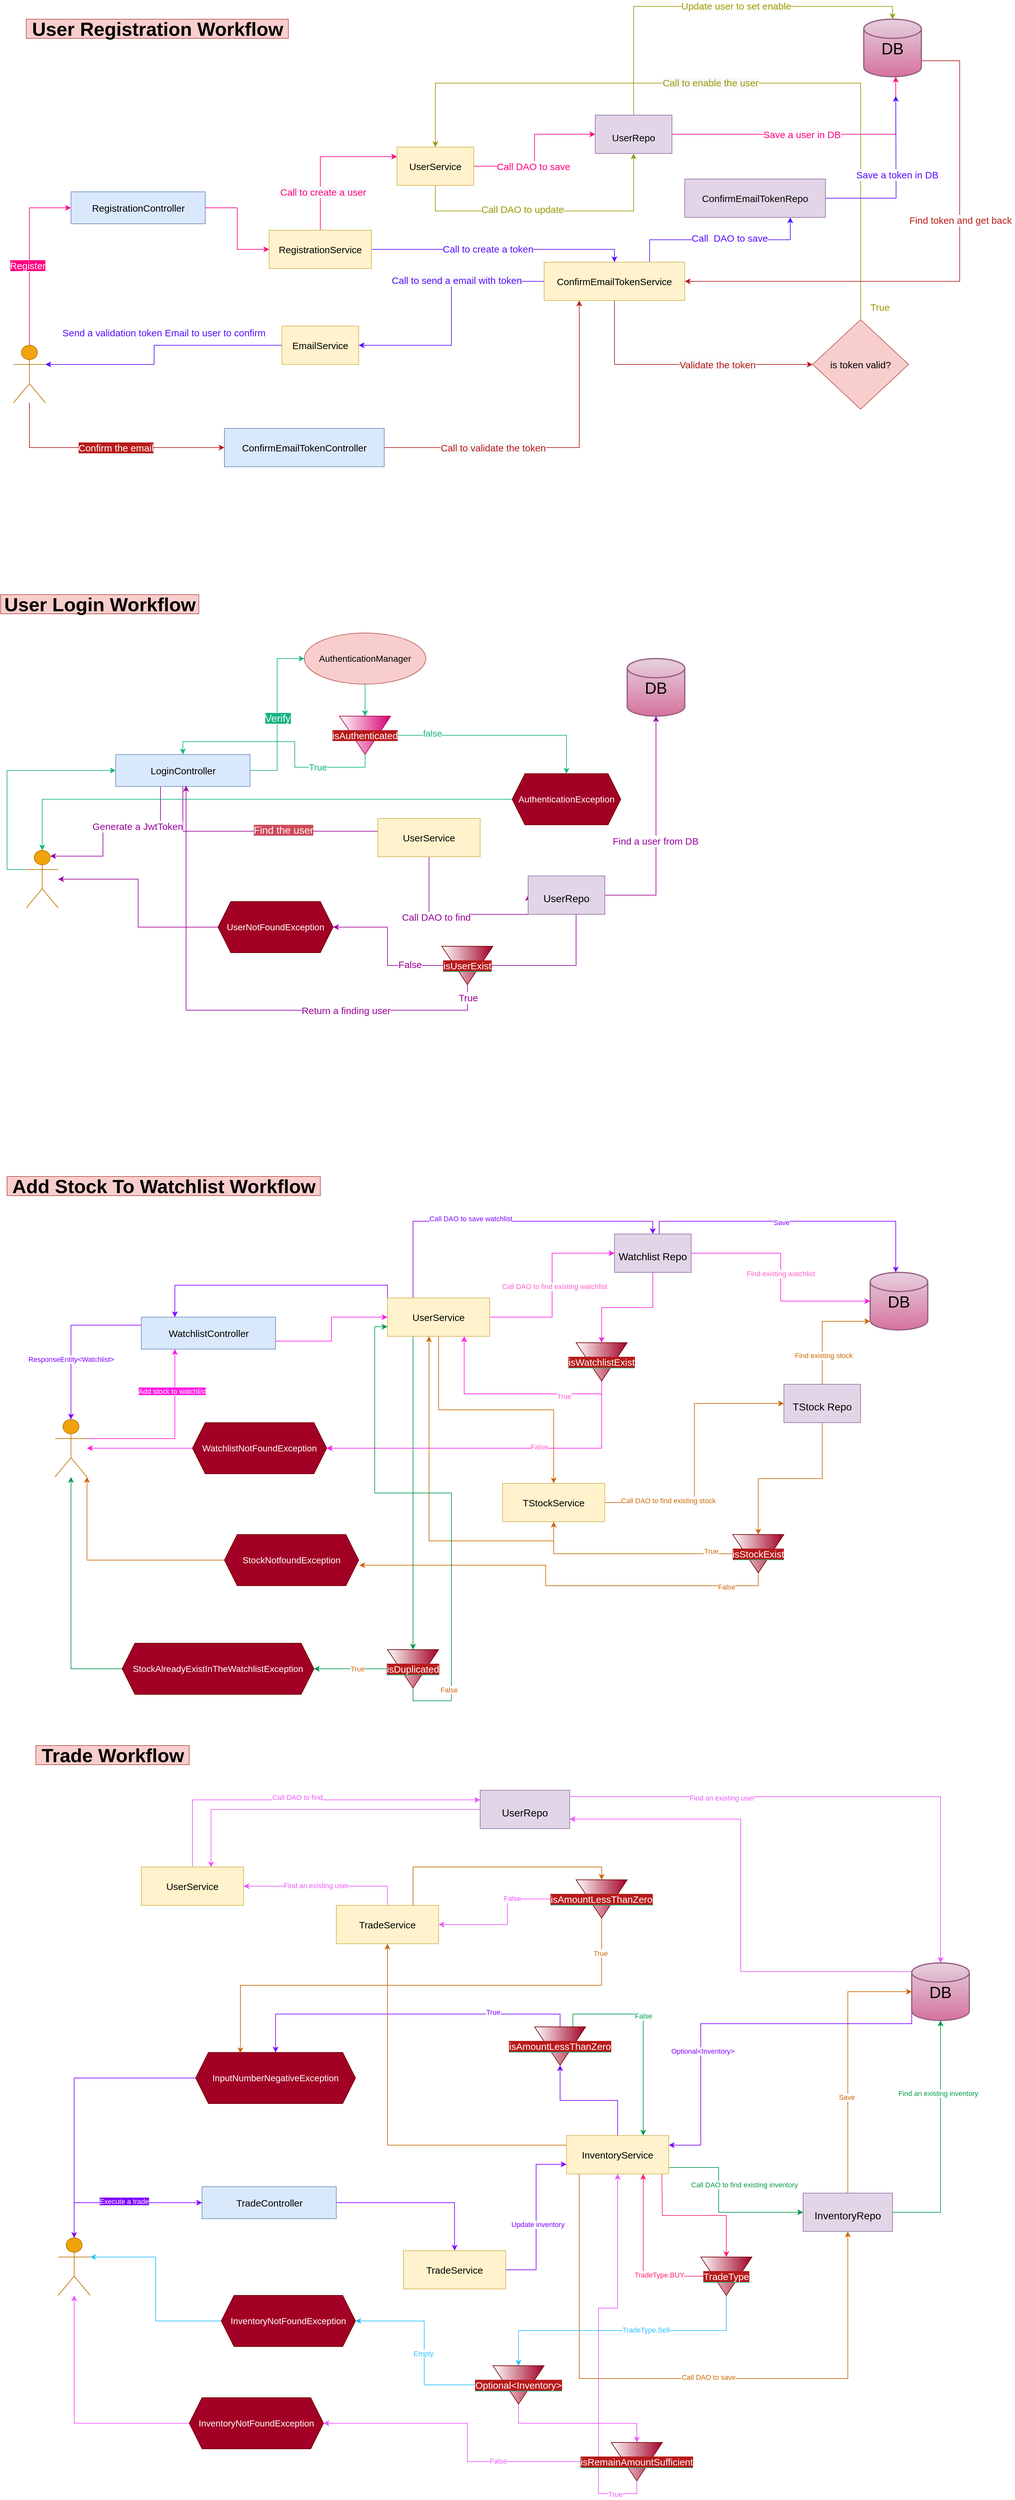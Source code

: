 <mxfile version="16.1.4" type="github">
  <diagram id="kgpKYQtTHZ0yAKxKKP6v" name="Page-1">
    <mxGraphModel dx="1828" dy="2020" grid="1" gridSize="10" guides="1" tooltips="1" connect="1" arrows="1" fold="1" page="1" pageScale="1" pageWidth="850" pageHeight="1100" math="0" shadow="0">
      <root>
        <mxCell id="0" />
        <mxCell id="1" parent="0" />
        <mxCell id="QZAKfAFqV-frmJR9LW_r-23" style="edgeStyle=orthogonalEdgeStyle;rounded=0;orthogonalLoop=1;jettySize=auto;html=1;exitX=0.5;exitY=0;exitDx=0;exitDy=0;exitPerimeter=0;fontFamily=Helvetica;fontSize=15;strokeColor=#FF0080;" parent="1" source="QZAKfAFqV-frmJR9LW_r-1" target="QZAKfAFqV-frmJR9LW_r-2" edge="1">
          <mxGeometry relative="1" as="geometry">
            <Array as="points">
              <mxPoint x="75" y="15" />
            </Array>
          </mxGeometry>
        </mxCell>
        <mxCell id="0kT4AOMkLd3rgz62vo-s-46" value="&lt;font color=&quot;#ffffff&quot; style=&quot;background-color: rgb(255 , 0 , 128)&quot;&gt;Register&lt;/font&gt;" style="edgeLabel;html=1;align=center;verticalAlign=middle;resizable=0;points=[];fontSize=15;fontColor=#990099;" parent="QZAKfAFqV-frmJR9LW_r-23" vertex="1" connectable="0">
          <mxGeometry x="-0.107" y="3" relative="1" as="geometry">
            <mxPoint as="offset" />
          </mxGeometry>
        </mxCell>
        <mxCell id="QZAKfAFqV-frmJR9LW_r-124" style="edgeStyle=orthogonalEdgeStyle;rounded=0;orthogonalLoop=1;jettySize=auto;html=1;entryX=0;entryY=0.5;entryDx=0;entryDy=0;fontFamily=Helvetica;fontSize=15;startArrow=none;startFill=0;endArrow=classic;endFill=1;strokeColor=#B81A1A;" parent="1" source="QZAKfAFqV-frmJR9LW_r-1" target="QZAKfAFqV-frmJR9LW_r-17" edge="1">
          <mxGeometry relative="1" as="geometry">
            <Array as="points">
              <mxPoint x="75" y="390" />
            </Array>
          </mxGeometry>
        </mxCell>
        <mxCell id="QZAKfAFqV-frmJR9LW_r-125" value="&lt;font color=&quot;#ffffff&quot; style=&quot;background-color: rgb(184 , 26 , 26)&quot;&gt;Confirm the email&lt;/font&gt;" style="edgeLabel;html=1;align=center;verticalAlign=middle;resizable=0;points=[];fontSize=15;fontFamily=Helvetica;" parent="QZAKfAFqV-frmJR9LW_r-124" vertex="1" connectable="0">
          <mxGeometry x="-0.047" y="2" relative="1" as="geometry">
            <mxPoint x="26" y="2" as="offset" />
          </mxGeometry>
        </mxCell>
        <mxCell id="QZAKfAFqV-frmJR9LW_r-1" value="" style="shape=umlActor;verticalLabelPosition=bottom;verticalAlign=top;html=1;outlineConnect=0;fontFamily=Helvetica;fontStyle=0;fontSize=15;fillColor=#f0a30a;strokeColor=#BD7000;fontColor=#000000;" parent="1" vertex="1">
          <mxGeometry x="50" y="230" width="50" height="90" as="geometry" />
        </mxCell>
        <mxCell id="QZAKfAFqV-frmJR9LW_r-11" style="edgeStyle=orthogonalEdgeStyle;rounded=0;orthogonalLoop=1;jettySize=auto;html=1;exitX=1;exitY=0.5;exitDx=0;exitDy=0;entryX=0;entryY=0.5;entryDx=0;entryDy=0;fontFamily=Helvetica;fontStyle=0;fontSize=15;strokeColor=#FF0080;" parent="1" source="QZAKfAFqV-frmJR9LW_r-2" target="QZAKfAFqV-frmJR9LW_r-4" edge="1">
          <mxGeometry relative="1" as="geometry" />
        </mxCell>
        <mxCell id="QZAKfAFqV-frmJR9LW_r-2" value="RegistrationController" style="html=1;fillColor=#dae8fc;strokeColor=#6c8ebf;fontFamily=Helvetica;fontStyle=0;fontSize=15;" parent="1" vertex="1">
          <mxGeometry x="140" y="-10" width="210" height="50" as="geometry" />
        </mxCell>
        <mxCell id="QZAKfAFqV-frmJR9LW_r-86" style="edgeStyle=orthogonalEdgeStyle;rounded=0;orthogonalLoop=1;jettySize=auto;html=1;exitX=0.5;exitY=0;exitDx=0;exitDy=0;entryX=0;entryY=0.25;entryDx=0;entryDy=0;fontFamily=Helvetica;fontSize=15;strokeColor=#FF0080;" parent="1" source="QZAKfAFqV-frmJR9LW_r-4" target="QZAKfAFqV-frmJR9LW_r-6" edge="1">
          <mxGeometry relative="1" as="geometry" />
        </mxCell>
        <mxCell id="QZAKfAFqV-frmJR9LW_r-102" value="&lt;span style=&quot;background-color: rgb(248 , 249 , 250)&quot;&gt;Call to create a user&lt;/span&gt;" style="edgeLabel;html=1;align=center;verticalAlign=middle;resizable=0;points=[];fontSize=15;fontFamily=Helvetica;fontColor=#FF0080;" parent="QZAKfAFqV-frmJR9LW_r-86" vertex="1" connectable="0">
          <mxGeometry x="-0.079" y="-4" relative="1" as="geometry">
            <mxPoint y="48" as="offset" />
          </mxGeometry>
        </mxCell>
        <mxCell id="QZAKfAFqV-frmJR9LW_r-105" style="edgeStyle=orthogonalEdgeStyle;rounded=0;orthogonalLoop=1;jettySize=auto;html=1;exitX=1;exitY=0.5;exitDx=0;exitDy=0;entryX=0.5;entryY=0;entryDx=0;entryDy=0;fontFamily=Helvetica;fontSize=15;strokeColor=#550DFF;" parent="1" source="QZAKfAFqV-frmJR9LW_r-4" target="QZAKfAFqV-frmJR9LW_r-29" edge="1">
          <mxGeometry relative="1" as="geometry" />
        </mxCell>
        <mxCell id="QZAKfAFqV-frmJR9LW_r-106" value="Call to create a token" style="edgeLabel;html=1;align=center;verticalAlign=middle;resizable=0;points=[];fontSize=15;fontFamily=Helvetica;fontColor=#550DFF;" parent="QZAKfAFqV-frmJR9LW_r-105" vertex="1" connectable="0">
          <mxGeometry x="-0.092" y="1" relative="1" as="geometry">
            <mxPoint as="offset" />
          </mxGeometry>
        </mxCell>
        <mxCell id="QZAKfAFqV-frmJR9LW_r-4" value="RegistrationService" style="rounded=0;whiteSpace=wrap;html=1;fontFamily=Helvetica;fontStyle=0;fontSize=15;fillColor=#fff2cc;strokeColor=#d6b656;" parent="1" vertex="1">
          <mxGeometry x="450" y="50" width="160" height="60" as="geometry" />
        </mxCell>
        <mxCell id="QZAKfAFqV-frmJR9LW_r-98" style="edgeStyle=orthogonalEdgeStyle;rounded=0;orthogonalLoop=1;jettySize=auto;html=1;exitX=1;exitY=0.5;exitDx=0;exitDy=0;fontFamily=Helvetica;fontSize=15;strokeColor=#FF0080;" parent="1" source="QZAKfAFqV-frmJR9LW_r-6" target="QZAKfAFqV-frmJR9LW_r-93" edge="1">
          <mxGeometry relative="1" as="geometry" />
        </mxCell>
        <mxCell id="QZAKfAFqV-frmJR9LW_r-101" value="Call DAO to save" style="edgeLabel;html=1;align=center;verticalAlign=middle;resizable=0;points=[];fontSize=15;fontFamily=Helvetica;fontColor=#FF0080;" parent="QZAKfAFqV-frmJR9LW_r-98" vertex="1" connectable="0">
          <mxGeometry x="-0.314" y="1" relative="1" as="geometry">
            <mxPoint x="10" y="1" as="offset" />
          </mxGeometry>
        </mxCell>
        <mxCell id="QZAKfAFqV-frmJR9LW_r-130" style="edgeStyle=orthogonalEdgeStyle;rounded=0;orthogonalLoop=1;jettySize=auto;html=1;exitX=0.5;exitY=1;exitDx=0;exitDy=0;entryX=0.5;entryY=1;entryDx=0;entryDy=0;fontFamily=Helvetica;fontSize=15;fontColor=#00994D;startArrow=none;startFill=0;endArrow=classic;endFill=1;strokeColor=#999900;" parent="1" source="QZAKfAFqV-frmJR9LW_r-6" target="QZAKfAFqV-frmJR9LW_r-93" edge="1">
          <mxGeometry relative="1" as="geometry">
            <Array as="points">
              <mxPoint x="710" y="20" />
              <mxPoint x="1020" y="20" />
            </Array>
          </mxGeometry>
        </mxCell>
        <mxCell id="QZAKfAFqV-frmJR9LW_r-131" value="&lt;font color=&quot;#999900&quot;&gt;Call DAO to update&lt;/font&gt;" style="edgeLabel;html=1;align=center;verticalAlign=middle;resizable=0;points=[];fontSize=15;fontFamily=Helvetica;fontColor=#00994D;" parent="QZAKfAFqV-frmJR9LW_r-130" vertex="1" connectable="0">
          <mxGeometry x="-0.203" y="3" relative="1" as="geometry">
            <mxPoint as="offset" />
          </mxGeometry>
        </mxCell>
        <mxCell id="QZAKfAFqV-frmJR9LW_r-6" value="UserService" style="rounded=0;whiteSpace=wrap;html=1;fontFamily=Helvetica;fontStyle=0;fontSize=15;fillColor=#fff2cc;strokeColor=#d6b656;" parent="1" vertex="1">
          <mxGeometry x="650" y="-80" width="120" height="60" as="geometry" />
        </mxCell>
        <mxCell id="QZAKfAFqV-frmJR9LW_r-109" style="edgeStyle=orthogonalEdgeStyle;rounded=0;orthogonalLoop=1;jettySize=auto;html=1;exitX=0;exitY=0.5;exitDx=0;exitDy=0;entryX=1;entryY=0.333;entryDx=0;entryDy=0;entryPerimeter=0;fontFamily=Helvetica;fontSize=15;strokeColor=#550DFF;" parent="1" source="QZAKfAFqV-frmJR9LW_r-7" target="QZAKfAFqV-frmJR9LW_r-1" edge="1">
          <mxGeometry relative="1" as="geometry">
            <Array as="points">
              <mxPoint x="270" y="230" />
              <mxPoint x="270" y="260" />
            </Array>
          </mxGeometry>
        </mxCell>
        <mxCell id="QZAKfAFqV-frmJR9LW_r-7" value="EmailService" style="rounded=0;whiteSpace=wrap;html=1;fontFamily=Helvetica;fontStyle=0;fontSize=15;fillColor=#fff2cc;strokeColor=#d6b656;" parent="1" vertex="1">
          <mxGeometry x="470" y="200" width="120" height="60" as="geometry" />
        </mxCell>
        <mxCell id="QZAKfAFqV-frmJR9LW_r-126" style="edgeStyle=orthogonalEdgeStyle;rounded=0;orthogonalLoop=1;jettySize=auto;html=1;exitX=1;exitY=0.5;exitDx=0;exitDy=0;entryX=0.25;entryY=1;entryDx=0;entryDy=0;fontFamily=Helvetica;fontSize=15;startArrow=none;startFill=0;endArrow=classic;endFill=1;strokeColor=#B81A1A;" parent="1" source="QZAKfAFqV-frmJR9LW_r-17" target="QZAKfAFqV-frmJR9LW_r-29" edge="1">
          <mxGeometry relative="1" as="geometry" />
        </mxCell>
        <mxCell id="QZAKfAFqV-frmJR9LW_r-128" value="&lt;span style=&quot;background-color: rgb(248 , 249 , 250)&quot;&gt;Call to validate the token&lt;/span&gt;" style="edgeLabel;html=1;align=center;verticalAlign=middle;resizable=0;points=[];fontSize=15;fontFamily=Helvetica;fontColor=#B81A1A;" parent="QZAKfAFqV-frmJR9LW_r-126" vertex="1" connectable="0">
          <mxGeometry x="-0.489" relative="1" as="geometry">
            <mxPoint x="33" as="offset" />
          </mxGeometry>
        </mxCell>
        <mxCell id="QZAKfAFqV-frmJR9LW_r-17" value="ConfirmEmailTokenController" style="whiteSpace=wrap;html=1;fontSize=15;fontFamily=Helvetica;fontStyle=0;fillColor=#dae8fc;strokeColor=#6c8ebf;" parent="1" vertex="1">
          <mxGeometry x="380" y="360" width="250" height="60" as="geometry" />
        </mxCell>
        <mxCell id="QZAKfAFqV-frmJR9LW_r-36" style="edgeStyle=orthogonalEdgeStyle;rounded=0;orthogonalLoop=1;jettySize=auto;html=1;exitX=0.5;exitY=1;exitDx=0;exitDy=0;fontFamily=Helvetica;fontSize=15;entryX=0;entryY=0.5;entryDx=0;entryDy=0;strokeColor=#B81A1A;" parent="1" source="QZAKfAFqV-frmJR9LW_r-29" target="QZAKfAFqV-frmJR9LW_r-35" edge="1">
          <mxGeometry relative="1" as="geometry">
            <mxPoint x="1070" y="220" as="targetPoint" />
            <Array as="points">
              <mxPoint x="990" y="260" />
            </Array>
          </mxGeometry>
        </mxCell>
        <mxCell id="QZAKfAFqV-frmJR9LW_r-118" value="&lt;span style=&quot;background-color: rgb(248 , 249 , 250)&quot;&gt;Validate the token&lt;/span&gt;" style="edgeLabel;html=1;align=center;verticalAlign=middle;resizable=0;points=[];fontSize=15;fontFamily=Helvetica;fontColor=#B81A1A;" parent="QZAKfAFqV-frmJR9LW_r-36" vertex="1" connectable="0">
          <mxGeometry x="-0.157" y="1" relative="1" as="geometry">
            <mxPoint x="88" y="1" as="offset" />
          </mxGeometry>
        </mxCell>
        <mxCell id="QZAKfAFqV-frmJR9LW_r-107" style="edgeStyle=orthogonalEdgeStyle;rounded=0;orthogonalLoop=1;jettySize=auto;html=1;exitX=0;exitY=0.5;exitDx=0;exitDy=0;entryX=1;entryY=0.5;entryDx=0;entryDy=0;fontFamily=Helvetica;fontSize=15;strokeColor=#550DFF;" parent="1" source="QZAKfAFqV-frmJR9LW_r-29" target="QZAKfAFqV-frmJR9LW_r-7" edge="1">
          <mxGeometry relative="1" as="geometry" />
        </mxCell>
        <mxCell id="QZAKfAFqV-frmJR9LW_r-108" value="&lt;span style=&quot;background-color: rgb(248 , 249 , 250)&quot;&gt;Call to send a email with token&lt;/span&gt;" style="edgeLabel;html=1;align=center;verticalAlign=middle;resizable=0;points=[];fontSize=15;fontFamily=Helvetica;fontColor=#550DFF;" parent="QZAKfAFqV-frmJR9LW_r-107" vertex="1" connectable="0">
          <mxGeometry x="-0.294" y="-2" relative="1" as="geometry">
            <mxPoint as="offset" />
          </mxGeometry>
        </mxCell>
        <mxCell id="QZAKfAFqV-frmJR9LW_r-114" style="edgeStyle=orthogonalEdgeStyle;rounded=0;orthogonalLoop=1;jettySize=auto;html=1;exitX=0.75;exitY=0;exitDx=0;exitDy=0;entryX=0.75;entryY=1;entryDx=0;entryDy=0;fontFamily=Helvetica;fontSize=15;strokeColor=#550DFF;" parent="1" source="QZAKfAFqV-frmJR9LW_r-29" target="QZAKfAFqV-frmJR9LW_r-113" edge="1">
          <mxGeometry relative="1" as="geometry" />
        </mxCell>
        <mxCell id="QZAKfAFqV-frmJR9LW_r-115" value="Call&amp;nbsp; DAO to save" style="edgeLabel;html=1;align=center;verticalAlign=middle;resizable=0;points=[];fontSize=15;fontFamily=Helvetica;fontColor=#550DFF;" parent="QZAKfAFqV-frmJR9LW_r-114" vertex="1" connectable="0">
          <mxGeometry x="-0.302" y="3" relative="1" as="geometry">
            <mxPoint x="59" as="offset" />
          </mxGeometry>
        </mxCell>
        <mxCell id="QZAKfAFqV-frmJR9LW_r-29" value="ConfirmEmailTokenService" style="whiteSpace=wrap;html=1;fontFamily=Helvetica;fontSize=15;fillColor=#fff2cc;strokeColor=#d6b656;" parent="1" vertex="1">
          <mxGeometry x="880" y="100" width="220" height="60" as="geometry" />
        </mxCell>
        <mxCell id="QZAKfAFqV-frmJR9LW_r-94" style="edgeStyle=orthogonalEdgeStyle;rounded=0;orthogonalLoop=1;jettySize=auto;html=1;exitX=0.5;exitY=0;exitDx=0;exitDy=0;fontFamily=Helvetica;fontSize=15;strokeColor=#999900;entryX=0.5;entryY=0;entryDx=0;entryDy=0;" parent="1" source="QZAKfAFqV-frmJR9LW_r-35" target="QZAKfAFqV-frmJR9LW_r-6" edge="1">
          <mxGeometry relative="1" as="geometry">
            <mxPoint x="740" y="-360" as="targetPoint" />
            <Array as="points">
              <mxPoint x="1375" y="-180" />
              <mxPoint x="710" y="-180" />
            </Array>
          </mxGeometry>
        </mxCell>
        <mxCell id="QZAKfAFqV-frmJR9LW_r-95" value="&lt;span style=&quot;background-color: rgb(248 , 249 , 250)&quot;&gt;Call to enable the user&lt;/span&gt;" style="edgeLabel;html=1;align=center;verticalAlign=middle;resizable=0;points=[];fontSize=15;fontFamily=Helvetica;fontColor=#999900;" parent="QZAKfAFqV-frmJR9LW_r-94" vertex="1" connectable="0">
          <mxGeometry x="0.067" y="-1" relative="1" as="geometry">
            <mxPoint as="offset" />
          </mxGeometry>
        </mxCell>
        <mxCell id="QZAKfAFqV-frmJR9LW_r-35" value="is token valid?" style="rhombus;whiteSpace=wrap;html=1;fontFamily=Helvetica;fontSize=15;fillColor=#f8cecc;strokeColor=#b85450;" parent="1" vertex="1">
          <mxGeometry x="1300" y="190" width="150" height="140" as="geometry" />
        </mxCell>
        <mxCell id="QZAKfAFqV-frmJR9LW_r-40" value="&lt;font color=&quot;#999900&quot;&gt;True&lt;/font&gt;" style="text;html=1;resizable=0;autosize=1;align=center;verticalAlign=middle;points=[];fillColor=none;strokeColor=none;rounded=0;fontFamily=Helvetica;fontSize=15;" parent="1" vertex="1">
          <mxGeometry x="1380" y="160" width="50" height="20" as="geometry" />
        </mxCell>
        <mxCell id="QZAKfAFqV-frmJR9LW_r-41" value="&lt;font size=&quot;1&quot;&gt;&lt;b style=&quot;font-size: 30px&quot;&gt;User Registration Workflow&lt;/b&gt;&lt;/font&gt;" style="text;html=1;resizable=0;autosize=1;align=center;verticalAlign=middle;points=[];fillColor=#f8cecc;strokeColor=#b85450;rounded=0;fontFamily=Helvetica;fontSize=15;gradientColor=none;" parent="1" vertex="1">
          <mxGeometry x="70" y="-280" width="410" height="30" as="geometry" />
        </mxCell>
        <mxCell id="QZAKfAFqV-frmJR9LW_r-119" style="edgeStyle=orthogonalEdgeStyle;rounded=0;orthogonalLoop=1;jettySize=auto;html=1;exitX=1;exitY=0.5;exitDx=0;exitDy=0;exitPerimeter=0;entryX=1;entryY=0.5;entryDx=0;entryDy=0;fontFamily=Helvetica;fontSize=15;strokeColor=#B81A1A;startArrow=none;startFill=0;endArrow=classic;endFill=1;" parent="1" source="QZAKfAFqV-frmJR9LW_r-48" target="QZAKfAFqV-frmJR9LW_r-29" edge="1">
          <mxGeometry relative="1" as="geometry">
            <Array as="points">
              <mxPoint x="1530" y="-215" />
              <mxPoint x="1530" y="130" />
            </Array>
          </mxGeometry>
        </mxCell>
        <mxCell id="QZAKfAFqV-frmJR9LW_r-120" value="Find token and get back&amp;nbsp;" style="edgeLabel;html=1;align=center;verticalAlign=middle;resizable=0;points=[];fontSize=15;fontFamily=Helvetica;fontColor=#B81A1A;" parent="QZAKfAFqV-frmJR9LW_r-119" vertex="1" connectable="0">
          <mxGeometry x="-0.328" y="3" relative="1" as="geometry">
            <mxPoint y="41" as="offset" />
          </mxGeometry>
        </mxCell>
        <mxCell id="QZAKfAFqV-frmJR9LW_r-48" value="DB" style="strokeWidth=2;html=1;shape=mxgraph.flowchart.database;whiteSpace=wrap;fontFamily=Helvetica;fontSize=25;fillColor=#e6d0de;strokeColor=#996185;gradientColor=#d5739d;" parent="1" vertex="1">
          <mxGeometry x="1380" y="-280" width="90" height="90" as="geometry" />
        </mxCell>
        <mxCell id="QZAKfAFqV-frmJR9LW_r-99" style="edgeStyle=orthogonalEdgeStyle;rounded=0;orthogonalLoop=1;jettySize=auto;html=1;fontFamily=Helvetica;fontSize=15;strokeColor=#FF0080;exitX=1;exitY=0.5;exitDx=0;exitDy=0;" parent="1" source="QZAKfAFqV-frmJR9LW_r-93" target="QZAKfAFqV-frmJR9LW_r-48" edge="1">
          <mxGeometry relative="1" as="geometry">
            <mxPoint x="1150" y="-60" as="sourcePoint" />
            <Array as="points">
              <mxPoint x="1430" y="-100" />
            </Array>
          </mxGeometry>
        </mxCell>
        <mxCell id="QZAKfAFqV-frmJR9LW_r-133" value="&lt;span style=&quot;&quot;&gt;Save a user in DB&lt;/span&gt;" style="edgeLabel;html=1;align=center;verticalAlign=middle;resizable=0;points=[];fontSize=15;fontFamily=Helvetica;fontColor=#FF0080;" parent="QZAKfAFqV-frmJR9LW_r-99" vertex="1" connectable="0">
          <mxGeometry x="-0.32" y="-3" relative="1" as="geometry">
            <mxPoint x="53" y="-3" as="offset" />
          </mxGeometry>
        </mxCell>
        <mxCell id="QZAKfAFqV-frmJR9LW_r-132" style="edgeStyle=orthogonalEdgeStyle;rounded=0;orthogonalLoop=1;jettySize=auto;html=1;fontFamily=Helvetica;fontSize=15;fontColor=#00994D;startArrow=none;startFill=0;endArrow=classic;endFill=1;strokeColor=#999900;entryX=0.5;entryY=0;entryDx=0;entryDy=0;entryPerimeter=0;exitX=0.5;exitY=0;exitDx=0;exitDy=0;" parent="1" source="QZAKfAFqV-frmJR9LW_r-93" target="QZAKfAFqV-frmJR9LW_r-48" edge="1">
          <mxGeometry relative="1" as="geometry">
            <mxPoint x="1020" y="-320" as="targetPoint" />
          </mxGeometry>
        </mxCell>
        <mxCell id="QZAKfAFqV-frmJR9LW_r-134" value="&lt;font color=&quot;#999900&quot;&gt;Update user to set enable&lt;/font&gt;" style="edgeLabel;html=1;align=center;verticalAlign=middle;resizable=0;points=[];fontSize=15;fontFamily=Helvetica;fontColor=#00994D;" parent="QZAKfAFqV-frmJR9LW_r-132" vertex="1" connectable="0">
          <mxGeometry x="0.11" y="1" relative="1" as="geometry">
            <mxPoint as="offset" />
          </mxGeometry>
        </mxCell>
        <mxCell id="QZAKfAFqV-frmJR9LW_r-93" value="&lt;font style=&quot;font-size: 15px&quot;&gt;UserRepo&lt;/font&gt;" style="whiteSpace=wrap;html=1;fontFamily=Helvetica;fontSize=30;fillColor=#e1d5e7;strokeColor=#9673a6;" parent="1" vertex="1">
          <mxGeometry x="960" y="-130" width="120" height="60" as="geometry" />
        </mxCell>
        <mxCell id="QZAKfAFqV-frmJR9LW_r-111" value="&lt;font color=&quot;#550dff&quot;&gt;Send a validation token Email to user to confirm&lt;/font&gt;" style="text;html=1;resizable=0;autosize=1;align=center;verticalAlign=middle;points=[];fillColor=none;strokeColor=none;rounded=0;fontFamily=Helvetica;fontSize=15;" parent="1" vertex="1">
          <mxGeometry x="120" y="200" width="330" height="20" as="geometry" />
        </mxCell>
        <mxCell id="QZAKfAFqV-frmJR9LW_r-116" style="edgeStyle=orthogonalEdgeStyle;rounded=0;orthogonalLoop=1;jettySize=auto;html=1;fontFamily=Helvetica;fontSize=15;strokeColor=#550DFF;" parent="1" source="QZAKfAFqV-frmJR9LW_r-113" edge="1">
          <mxGeometry relative="1" as="geometry">
            <mxPoint x="1430" y="-160" as="targetPoint" />
          </mxGeometry>
        </mxCell>
        <mxCell id="QZAKfAFqV-frmJR9LW_r-117" value="Save a token in DB" style="edgeLabel;html=1;align=center;verticalAlign=middle;resizable=0;points=[];fontSize=15;fontFamily=Helvetica;fontColor=#550DFF;" parent="QZAKfAFqV-frmJR9LW_r-116" vertex="1" connectable="0">
          <mxGeometry x="0.096" y="-1" relative="1" as="geometry">
            <mxPoint as="offset" />
          </mxGeometry>
        </mxCell>
        <mxCell id="QZAKfAFqV-frmJR9LW_r-113" value="ConfirmEmailTokenRepo" style="whiteSpace=wrap;html=1;fontFamily=Helvetica;fontSize=15;fillColor=#e1d5e7;strokeColor=#9673a6;" parent="1" vertex="1">
          <mxGeometry x="1100" y="-30" width="220" height="60" as="geometry" />
        </mxCell>
        <mxCell id="0kT4AOMkLd3rgz62vo-s-43" style="edgeStyle=orthogonalEdgeStyle;rounded=0;orthogonalLoop=1;jettySize=auto;html=1;exitX=0;exitY=0.333;exitDx=0;exitDy=0;exitPerimeter=0;entryX=0;entryY=0.5;entryDx=0;entryDy=0;fontSize=15;fontColor=#990099;strokeColor=#14B383;" parent="1" source="QZAKfAFqV-frmJR9LW_r-137" target="0kT4AOMkLd3rgz62vo-s-2" edge="1">
          <mxGeometry relative="1" as="geometry">
            <Array as="points">
              <mxPoint x="40" y="1050" />
              <mxPoint x="40" y="895" />
            </Array>
          </mxGeometry>
        </mxCell>
        <mxCell id="QZAKfAFqV-frmJR9LW_r-137" value="" style="shape=umlActor;verticalLabelPosition=bottom;verticalAlign=top;html=1;outlineConnect=0;fontFamily=Helvetica;fontStyle=0;fontSize=15;fillColor=#f0a30a;strokeColor=#BD7000;fontColor=#000000;" parent="1" vertex="1">
          <mxGeometry x="70" y="1020" width="50" height="90" as="geometry" />
        </mxCell>
        <mxCell id="0kT4AOMkLd3rgz62vo-s-1" value="&lt;font size=&quot;1&quot;&gt;&lt;b style=&quot;font-size: 30px&quot;&gt;User Login Workflow&lt;/b&gt;&lt;/font&gt;" style="text;html=1;resizable=0;autosize=1;align=center;verticalAlign=middle;points=[];fillColor=#f8cecc;strokeColor=#b85450;rounded=0;fontFamily=Helvetica;fontSize=15;gradientColor=none;" parent="1" vertex="1">
          <mxGeometry x="30" y="620" width="310" height="30" as="geometry" />
        </mxCell>
        <mxCell id="0kT4AOMkLd3rgz62vo-s-5" style="edgeStyle=orthogonalEdgeStyle;rounded=0;orthogonalLoop=1;jettySize=auto;html=1;exitX=1;exitY=0.5;exitDx=0;exitDy=0;entryX=0;entryY=0.5;entryDx=0;entryDy=0;fontSize=14;strokeColor=#14B383;" parent="1" source="0kT4AOMkLd3rgz62vo-s-2" target="0kT4AOMkLd3rgz62vo-s-3" edge="1">
          <mxGeometry relative="1" as="geometry">
            <mxPoint x="445" y="955" as="sourcePoint" />
          </mxGeometry>
        </mxCell>
        <mxCell id="0kT4AOMkLd3rgz62vo-s-15" value="&lt;font color=&quot;#f7f7f7&quot; style=&quot;font-size: 16px ; background-color: rgb(20 , 179 , 131)&quot;&gt;Verify&lt;/font&gt;" style="edgeLabel;html=1;align=center;verticalAlign=middle;resizable=0;points=[];fontSize=14;" parent="0kT4AOMkLd3rgz62vo-s-5" vertex="1" connectable="0">
          <mxGeometry x="-0.033" y="1" relative="1" as="geometry">
            <mxPoint x="1" y="1" as="offset" />
          </mxGeometry>
        </mxCell>
        <mxCell id="0kT4AOMkLd3rgz62vo-s-20" style="edgeStyle=orthogonalEdgeStyle;rounded=0;orthogonalLoop=1;jettySize=auto;html=1;exitX=0.5;exitY=1;exitDx=0;exitDy=0;entryX=0.5;entryY=0;entryDx=0;entryDy=0;fontSize=16;fontColor=#F7F7F7;strokeColor=#990099;" parent="1" source="0kT4AOMkLd3rgz62vo-s-2" target="0kT4AOMkLd3rgz62vo-s-19" edge="1">
          <mxGeometry relative="1" as="geometry">
            <Array as="points">
              <mxPoint x="390" y="990" />
              <mxPoint x="670" y="990" />
            </Array>
          </mxGeometry>
        </mxCell>
        <mxCell id="0kT4AOMkLd3rgz62vo-s-24" value="&lt;span style=&quot;background-color: rgb(207 , 74 , 88)&quot;&gt;Find the user&lt;/span&gt;" style="edgeLabel;html=1;align=center;verticalAlign=middle;resizable=0;points=[];fontSize=16;fontColor=#F7F7F7;" parent="0kT4AOMkLd3rgz62vo-s-20" vertex="1" connectable="0">
          <mxGeometry x="-0.045" y="2" relative="1" as="geometry">
            <mxPoint as="offset" />
          </mxGeometry>
        </mxCell>
        <mxCell id="0kT4AOMkLd3rgz62vo-s-41" style="edgeStyle=orthogonalEdgeStyle;rounded=0;orthogonalLoop=1;jettySize=auto;html=1;exitX=0.25;exitY=1;exitDx=0;exitDy=0;entryX=0.75;entryY=0.1;entryDx=0;entryDy=0;entryPerimeter=0;fontSize=15;fontColor=#990099;strokeColor=#990099;" parent="1" source="0kT4AOMkLd3rgz62vo-s-2" target="QZAKfAFqV-frmJR9LW_r-137" edge="1">
          <mxGeometry relative="1" as="geometry">
            <Array as="points">
              <mxPoint x="280" y="920" />
              <mxPoint x="280" y="980" />
              <mxPoint x="190" y="980" />
              <mxPoint x="190" y="1029" />
            </Array>
          </mxGeometry>
        </mxCell>
        <mxCell id="0kT4AOMkLd3rgz62vo-s-42" value="Generate a JwtToken" style="edgeLabel;html=1;align=center;verticalAlign=middle;resizable=0;points=[];fontSize=15;fontColor=#990099;" parent="0kT4AOMkLd3rgz62vo-s-41" vertex="1" connectable="0">
          <mxGeometry x="-0.234" y="2" relative="1" as="geometry">
            <mxPoint x="1" as="offset" />
          </mxGeometry>
        </mxCell>
        <mxCell id="0kT4AOMkLd3rgz62vo-s-2" value="LoginController" style="html=1;fillColor=#dae8fc;strokeColor=#6c8ebf;fontFamily=Helvetica;fontStyle=0;fontSize=15;" parent="1" vertex="1">
          <mxGeometry x="210" y="870" width="210" height="50" as="geometry" />
        </mxCell>
        <mxCell id="0kT4AOMkLd3rgz62vo-s-7" style="edgeStyle=orthogonalEdgeStyle;rounded=0;orthogonalLoop=1;jettySize=auto;html=1;exitX=0.5;exitY=1;exitDx=0;exitDy=0;entryX=0;entryY=0.5;entryDx=0;entryDy=0;fontSize=14;strokeColor=#14B383;" parent="1" source="0kT4AOMkLd3rgz62vo-s-3" target="0kT4AOMkLd3rgz62vo-s-6" edge="1">
          <mxGeometry relative="1" as="geometry" />
        </mxCell>
        <mxCell id="0kT4AOMkLd3rgz62vo-s-3" value="&lt;font style=&quot;font-size: 14px&quot;&gt;AuthenticationManager&lt;/font&gt;" style="ellipse;whiteSpace=wrap;html=1;fillColor=#f8cecc;strokeColor=#b85450;" parent="1" vertex="1">
          <mxGeometry x="505" y="680" width="190" height="80" as="geometry" />
        </mxCell>
        <mxCell id="0kT4AOMkLd3rgz62vo-s-8" style="edgeStyle=orthogonalEdgeStyle;rounded=0;orthogonalLoop=1;jettySize=auto;html=1;exitX=1;exitY=0.5;exitDx=0;exitDy=0;entryX=0.5;entryY=0;entryDx=0;entryDy=0;fontSize=14;strokeColor=#14B383;" parent="1" source="0kT4AOMkLd3rgz62vo-s-6" target="0kT4AOMkLd3rgz62vo-s-2" edge="1">
          <mxGeometry relative="1" as="geometry" />
        </mxCell>
        <mxCell id="0kT4AOMkLd3rgz62vo-s-9" value="&lt;font color=&quot;#14b383&quot;&gt;True&lt;/font&gt;" style="edgeLabel;html=1;align=center;verticalAlign=middle;resizable=0;points=[];fontSize=14;" parent="0kT4AOMkLd3rgz62vo-s-8" vertex="1" connectable="0">
          <mxGeometry x="-0.482" relative="1" as="geometry">
            <mxPoint as="offset" />
          </mxGeometry>
        </mxCell>
        <mxCell id="0kT4AOMkLd3rgz62vo-s-10" style="edgeStyle=orthogonalEdgeStyle;rounded=0;orthogonalLoop=1;jettySize=auto;html=1;exitX=0.5;exitY=0;exitDx=0;exitDy=0;fontSize=14;strokeColor=#14B383;" parent="1" source="0kT4AOMkLd3rgz62vo-s-6" target="0kT4AOMkLd3rgz62vo-s-11" edge="1">
          <mxGeometry relative="1" as="geometry">
            <mxPoint x="770" y="670" as="targetPoint" />
          </mxGeometry>
        </mxCell>
        <mxCell id="0kT4AOMkLd3rgz62vo-s-14" value="&lt;font color=&quot;#14b383&quot;&gt;false&lt;/font&gt;" style="edgeLabel;html=1;align=center;verticalAlign=middle;resizable=0;points=[];fontSize=14;" parent="0kT4AOMkLd3rgz62vo-s-10" vertex="1" connectable="0">
          <mxGeometry x="-0.52" y="3" relative="1" as="geometry">
            <mxPoint as="offset" />
          </mxGeometry>
        </mxCell>
        <mxCell id="0kT4AOMkLd3rgz62vo-s-6" value="&lt;font style=&quot;font-size: 15px ; background-color: rgb(184 , 26 , 26)&quot; color=&quot;#ffffff&quot;&gt;isAuthenticated&lt;/font&gt;" style="triangle;whiteSpace=wrap;html=1;fontSize=14;direction=south;fillColor=#d80073;fontColor=#ffffff;strokeColor=#A50040;gradientColor=#ffffff;" parent="1" vertex="1">
          <mxGeometry x="560" y="810" width="80" height="60" as="geometry" />
        </mxCell>
        <mxCell id="0kT4AOMkLd3rgz62vo-s-17" style="edgeStyle=orthogonalEdgeStyle;rounded=0;orthogonalLoop=1;jettySize=auto;html=1;fontSize=16;fontColor=#F7F7F7;strokeColor=#14B383;" parent="1" source="0kT4AOMkLd3rgz62vo-s-11" target="QZAKfAFqV-frmJR9LW_r-137" edge="1">
          <mxGeometry relative="1" as="geometry" />
        </mxCell>
        <mxCell id="0kT4AOMkLd3rgz62vo-s-11" value="AuthenticationException" style="shape=hexagon;perimeter=hexagonPerimeter2;whiteSpace=wrap;html=1;fixedSize=1;fontSize=14;fillColor=#a20025;fontColor=#ffffff;strokeColor=#6F0000;" parent="1" vertex="1">
          <mxGeometry x="830" y="900" width="170" height="80" as="geometry" />
        </mxCell>
        <mxCell id="0kT4AOMkLd3rgz62vo-s-23" style="edgeStyle=orthogonalEdgeStyle;rounded=0;orthogonalLoop=1;jettySize=auto;html=1;exitX=0.5;exitY=1;exitDx=0;exitDy=0;fontSize=16;fontColor=#F7F7F7;strokeColor=#990099;entryX=0;entryY=0.5;entryDx=0;entryDy=0;" parent="1" source="0kT4AOMkLd3rgz62vo-s-19" target="0kT4AOMkLd3rgz62vo-s-22" edge="1">
          <mxGeometry relative="1" as="geometry">
            <mxPoint x="770" y="1090" as="targetPoint" />
            <Array as="points">
              <mxPoint x="700" y="1120" />
            </Array>
          </mxGeometry>
        </mxCell>
        <mxCell id="0kT4AOMkLd3rgz62vo-s-29" value="Call DAO to find" style="edgeLabel;html=1;align=center;verticalAlign=middle;resizable=0;points=[];fontSize=15;fontColor=#990099;" parent="0kT4AOMkLd3rgz62vo-s-23" vertex="1" connectable="0">
          <mxGeometry x="-0.264" y="-4" relative="1" as="geometry">
            <mxPoint as="offset" />
          </mxGeometry>
        </mxCell>
        <mxCell id="0kT4AOMkLd3rgz62vo-s-19" value="UserService" style="rounded=0;whiteSpace=wrap;html=1;fontFamily=Helvetica;fontStyle=0;fontSize=15;fillColor=#fff2cc;strokeColor=#d6b656;" parent="1" vertex="1">
          <mxGeometry x="620" y="970" width="160" height="60" as="geometry" />
        </mxCell>
        <mxCell id="0kT4AOMkLd3rgz62vo-s-27" style="edgeStyle=orthogonalEdgeStyle;rounded=0;orthogonalLoop=1;jettySize=auto;html=1;exitX=1;exitY=0.5;exitDx=0;exitDy=0;entryX=0.5;entryY=1;entryDx=0;entryDy=0;entryPerimeter=0;fontSize=15;fontColor=#FF4108;strokeColor=#990099;" parent="1" source="0kT4AOMkLd3rgz62vo-s-22" target="0kT4AOMkLd3rgz62vo-s-26" edge="1">
          <mxGeometry relative="1" as="geometry" />
        </mxCell>
        <mxCell id="0kT4AOMkLd3rgz62vo-s-28" value="Find a user from DB" style="edgeLabel;html=1;align=center;verticalAlign=middle;resizable=0;points=[];fontSize=15;fontColor=#990099;" parent="0kT4AOMkLd3rgz62vo-s-27" vertex="1" connectable="0">
          <mxGeometry x="-0.08" y="1" relative="1" as="geometry">
            <mxPoint as="offset" />
          </mxGeometry>
        </mxCell>
        <mxCell id="0kT4AOMkLd3rgz62vo-s-35" value="" style="edgeStyle=orthogonalEdgeStyle;rounded=0;orthogonalLoop=1;jettySize=auto;html=1;fontSize=15;fontColor=#FFFFFF;strokeColor=#990099;entryX=0.5;entryY=0;entryDx=0;entryDy=0;" parent="1" source="0kT4AOMkLd3rgz62vo-s-22" target="0kT4AOMkLd3rgz62vo-s-30" edge="1">
          <mxGeometry relative="1" as="geometry">
            <Array as="points">
              <mxPoint x="930" y="1200" />
            </Array>
          </mxGeometry>
        </mxCell>
        <mxCell id="0kT4AOMkLd3rgz62vo-s-22" value="&lt;font style=&quot;font-size: 16px&quot;&gt;UserRepo&lt;/font&gt;" style="whiteSpace=wrap;html=1;fontFamily=Helvetica;fontSize=30;fillColor=#e1d5e7;strokeColor=#9673a6;align=center;" parent="1" vertex="1">
          <mxGeometry x="855" y="1060" width="120" height="60" as="geometry" />
        </mxCell>
        <mxCell id="0kT4AOMkLd3rgz62vo-s-25" style="edgeStyle=orthogonalEdgeStyle;rounded=0;orthogonalLoop=1;jettySize=auto;html=1;exitX=0.5;exitY=1;exitDx=0;exitDy=0;fontSize=16;fontColor=#F7F7F7;strokeColor=#990099;" parent="1" source="0kT4AOMkLd3rgz62vo-s-22" target="0kT4AOMkLd3rgz62vo-s-22" edge="1">
          <mxGeometry relative="1" as="geometry" />
        </mxCell>
        <mxCell id="0kT4AOMkLd3rgz62vo-s-26" value="DB" style="strokeWidth=2;html=1;shape=mxgraph.flowchart.database;whiteSpace=wrap;fontFamily=Helvetica;fontSize=25;fillColor=#e6d0de;strokeColor=#996185;gradientColor=#d5739d;" parent="1" vertex="1">
          <mxGeometry x="1010" y="720" width="90" height="90" as="geometry" />
        </mxCell>
        <mxCell id="0kT4AOMkLd3rgz62vo-s-34" style="edgeStyle=orthogonalEdgeStyle;rounded=0;orthogonalLoop=1;jettySize=auto;html=1;exitX=0.5;exitY=1;exitDx=0;exitDy=0;entryX=1;entryY=0.5;entryDx=0;entryDy=0;fontSize=15;fontColor=#FFFFFF;strokeColor=#990099;" parent="1" source="0kT4AOMkLd3rgz62vo-s-30" target="0kT4AOMkLd3rgz62vo-s-32" edge="1">
          <mxGeometry relative="1" as="geometry" />
        </mxCell>
        <mxCell id="0kT4AOMkLd3rgz62vo-s-37" value="&lt;font color=&quot;#990099&quot;&gt;False&lt;/font&gt;" style="edgeLabel;html=1;align=center;verticalAlign=middle;resizable=0;points=[];fontSize=15;fontColor=#FFFFFF;" parent="0kT4AOMkLd3rgz62vo-s-34" vertex="1" connectable="0">
          <mxGeometry x="-0.44" y="-2" relative="1" as="geometry">
            <mxPoint as="offset" />
          </mxGeometry>
        </mxCell>
        <mxCell id="0kT4AOMkLd3rgz62vo-s-38" style="edgeStyle=orthogonalEdgeStyle;rounded=0;orthogonalLoop=1;jettySize=auto;html=1;exitX=1;exitY=0.5;exitDx=0;exitDy=0;fontSize=15;fontColor=#990099;strokeColor=#990099;" parent="1" source="0kT4AOMkLd3rgz62vo-s-30" edge="1">
          <mxGeometry relative="1" as="geometry">
            <mxPoint x="320" y="919" as="targetPoint" />
            <Array as="points">
              <mxPoint x="760" y="1270" />
              <mxPoint x="320" y="1270" />
            </Array>
          </mxGeometry>
        </mxCell>
        <mxCell id="0kT4AOMkLd3rgz62vo-s-39" value="True" style="edgeLabel;html=1;align=center;verticalAlign=middle;resizable=0;points=[];fontSize=15;fontColor=#990099;" parent="0kT4AOMkLd3rgz62vo-s-38" vertex="1" connectable="0">
          <mxGeometry x="-0.758" y="1" relative="1" as="geometry">
            <mxPoint x="61" y="-21" as="offset" />
          </mxGeometry>
        </mxCell>
        <mxCell id="0kT4AOMkLd3rgz62vo-s-40" value="Return a finding user" style="edgeLabel;html=1;align=center;verticalAlign=middle;resizable=0;points=[];fontSize=15;fontColor=#990099;" parent="0kT4AOMkLd3rgz62vo-s-38" vertex="1" connectable="0">
          <mxGeometry x="-0.312" y="2" relative="1" as="geometry">
            <mxPoint x="56" y="-2" as="offset" />
          </mxGeometry>
        </mxCell>
        <mxCell id="0kT4AOMkLd3rgz62vo-s-30" value="&lt;span style=&quot;background-color: rgb(184 , 26 , 26)&quot;&gt;isUserExist&lt;/span&gt;" style="triangle;whiteSpace=wrap;html=1;labelBackgroundColor=#14B383;fontSize=15;fontColor=#ffffff;direction=south;fillColor=#a20025;strokeColor=#6F0000;gradientColor=#ffffff;" parent="1" vertex="1">
          <mxGeometry x="720" y="1170" width="80" height="60" as="geometry" />
        </mxCell>
        <mxCell id="0kT4AOMkLd3rgz62vo-s-36" style="edgeStyle=orthogonalEdgeStyle;rounded=0;orthogonalLoop=1;jettySize=auto;html=1;exitX=0;exitY=0.5;exitDx=0;exitDy=0;fontSize=15;fontColor=#FFFFFF;strokeColor=#990099;" parent="1" source="0kT4AOMkLd3rgz62vo-s-32" target="QZAKfAFqV-frmJR9LW_r-137" edge="1">
          <mxGeometry relative="1" as="geometry" />
        </mxCell>
        <mxCell id="0kT4AOMkLd3rgz62vo-s-32" value="UserNotFoundException" style="shape=hexagon;perimeter=hexagonPerimeter2;whiteSpace=wrap;html=1;fixedSize=1;fontSize=14;fillColor=#a20025;fontColor=#ffffff;strokeColor=#6F0000;" parent="1" vertex="1">
          <mxGeometry x="370" y="1100" width="180" height="80" as="geometry" />
        </mxCell>
        <mxCell id="eeiAPMXm0Ph817nQCuc5-1" value="&lt;font size=&quot;1&quot;&gt;&lt;b style=&quot;font-size: 30px&quot;&gt;Add Stock To Watchlist Workflow&lt;/b&gt;&lt;/font&gt;" style="text;html=1;resizable=0;autosize=1;align=center;verticalAlign=middle;points=[];fillColor=#f8cecc;strokeColor=#b85450;rounded=0;fontFamily=Helvetica;fontSize=15;gradientColor=none;" vertex="1" parent="1">
          <mxGeometry x="40" y="1530" width="490" height="30" as="geometry" />
        </mxCell>
        <mxCell id="eeiAPMXm0Ph817nQCuc5-9" style="edgeStyle=orthogonalEdgeStyle;rounded=0;orthogonalLoop=1;jettySize=auto;html=1;exitX=1;exitY=0.333;exitDx=0;exitDy=0;exitPerimeter=0;entryX=0.25;entryY=1;entryDx=0;entryDy=0;strokeColor=#FF1CE8;" edge="1" parent="1" source="eeiAPMXm0Ph817nQCuc5-2" target="eeiAPMXm0Ph817nQCuc5-3">
          <mxGeometry relative="1" as="geometry" />
        </mxCell>
        <mxCell id="eeiAPMXm0Ph817nQCuc5-66" value="&lt;span style=&quot;color: rgb(255 , 245 , 242) ; background-color: rgb(255 , 28 , 232)&quot;&gt;Add stock to watchlist&lt;/span&gt;" style="edgeLabel;html=1;align=center;verticalAlign=middle;resizable=0;points=[];fontColor=#7F00FF;" vertex="1" connectable="0" parent="eeiAPMXm0Ph817nQCuc5-9">
          <mxGeometry x="0.525" y="5" relative="1" as="geometry">
            <mxPoint as="offset" />
          </mxGeometry>
        </mxCell>
        <mxCell id="eeiAPMXm0Ph817nQCuc5-2" value="" style="shape=umlActor;verticalLabelPosition=bottom;verticalAlign=top;html=1;outlineConnect=0;fontFamily=Helvetica;fontStyle=0;fontSize=15;fillColor=#f0a30a;strokeColor=#BD7000;fontColor=#000000;" vertex="1" parent="1">
          <mxGeometry x="115" y="1910" width="50" height="90" as="geometry" />
        </mxCell>
        <mxCell id="eeiAPMXm0Ph817nQCuc5-10" style="edgeStyle=orthogonalEdgeStyle;rounded=0;orthogonalLoop=1;jettySize=auto;html=1;exitX=1;exitY=0.75;exitDx=0;exitDy=0;entryX=0;entryY=0.5;entryDx=0;entryDy=0;strokeColor=#FF1CE8;" edge="1" parent="1" source="eeiAPMXm0Ph817nQCuc5-3" target="eeiAPMXm0Ph817nQCuc5-8">
          <mxGeometry relative="1" as="geometry" />
        </mxCell>
        <mxCell id="eeiAPMXm0Ph817nQCuc5-64" style="edgeStyle=orthogonalEdgeStyle;rounded=0;orthogonalLoop=1;jettySize=auto;html=1;exitX=0;exitY=0.25;exitDx=0;exitDy=0;entryX=0.5;entryY=0;entryDx=0;entryDy=0;entryPerimeter=0;fontColor=#7F00FF;strokeColor=#7F00FF;" edge="1" parent="1" source="eeiAPMXm0Ph817nQCuc5-3" target="eeiAPMXm0Ph817nQCuc5-2">
          <mxGeometry relative="1" as="geometry" />
        </mxCell>
        <mxCell id="eeiAPMXm0Ph817nQCuc5-65" value="ResponseEntity&amp;lt;Watchlist&amp;gt;" style="edgeLabel;html=1;align=center;verticalAlign=middle;resizable=0;points=[];fontColor=#7F00FF;" vertex="1" connectable="0" parent="eeiAPMXm0Ph817nQCuc5-64">
          <mxGeometry x="0.024" y="2" relative="1" as="geometry">
            <mxPoint x="-2" y="31" as="offset" />
          </mxGeometry>
        </mxCell>
        <mxCell id="eeiAPMXm0Ph817nQCuc5-3" value="WatchlistController" style="html=1;fillColor=#dae8fc;strokeColor=#6c8ebf;fontFamily=Helvetica;fontStyle=0;fontSize=15;" vertex="1" parent="1">
          <mxGeometry x="250" y="1750" width="210" height="50" as="geometry" />
        </mxCell>
        <mxCell id="eeiAPMXm0Ph817nQCuc5-17" style="edgeStyle=orthogonalEdgeStyle;rounded=0;orthogonalLoop=1;jettySize=auto;html=1;exitX=1;exitY=0.5;exitDx=0;exitDy=0;entryX=0;entryY=0.5;entryDx=0;entryDy=0;fontColor=#FFF5F2;strokeColor=#FF1CE8;" edge="1" parent="1" source="eeiAPMXm0Ph817nQCuc5-8" target="eeiAPMXm0Ph817nQCuc5-16">
          <mxGeometry relative="1" as="geometry" />
        </mxCell>
        <mxCell id="eeiAPMXm0Ph817nQCuc5-18" value="&lt;font color=&quot;#ff5cc9&quot;&gt;Call DAO to find existing watchlist&lt;br&gt;&lt;/font&gt;" style="edgeLabel;html=1;align=center;verticalAlign=middle;resizable=0;points=[];fontColor=#FFF5F2;" vertex="1" connectable="0" parent="eeiAPMXm0Ph817nQCuc5-17">
          <mxGeometry x="-0.014" y="-2" relative="1" as="geometry">
            <mxPoint x="1" as="offset" />
          </mxGeometry>
        </mxCell>
        <mxCell id="eeiAPMXm0Ph817nQCuc5-30" style="edgeStyle=orthogonalEdgeStyle;rounded=0;orthogonalLoop=1;jettySize=auto;html=1;exitX=0.5;exitY=1;exitDx=0;exitDy=0;fontColor=#FF5CC9;strokeColor=#CC6600;entryX=0.5;entryY=0;entryDx=0;entryDy=0;" edge="1" parent="1" source="eeiAPMXm0Ph817nQCuc5-8" target="eeiAPMXm0Ph817nQCuc5-31">
          <mxGeometry relative="1" as="geometry">
            <mxPoint x="715" y="2000" as="targetPoint" />
          </mxGeometry>
        </mxCell>
        <mxCell id="eeiAPMXm0Ph817nQCuc5-51" style="edgeStyle=orthogonalEdgeStyle;rounded=0;orthogonalLoop=1;jettySize=auto;html=1;exitX=0.25;exitY=1;exitDx=0;exitDy=0;entryX=0;entryY=0.5;entryDx=0;entryDy=0;fontColor=#CC6600;strokeColor=#00994D;" edge="1" parent="1" source="eeiAPMXm0Ph817nQCuc5-8" target="eeiAPMXm0Ph817nQCuc5-50">
          <mxGeometry relative="1" as="geometry" />
        </mxCell>
        <mxCell id="eeiAPMXm0Ph817nQCuc5-57" style="edgeStyle=orthogonalEdgeStyle;rounded=0;orthogonalLoop=1;jettySize=auto;html=1;exitX=0.25;exitY=0;exitDx=0;exitDy=0;entryX=0.5;entryY=0;entryDx=0;entryDy=0;fontColor=#CC6600;strokeColor=#7F00FF;" edge="1" parent="1" source="eeiAPMXm0Ph817nQCuc5-8" target="eeiAPMXm0Ph817nQCuc5-16">
          <mxGeometry relative="1" as="geometry" />
        </mxCell>
        <mxCell id="eeiAPMXm0Ph817nQCuc5-58" value="&lt;font color=&quot;#7f00ff&quot;&gt;Call DAO to save watchlist&lt;/font&gt;" style="edgeLabel;html=1;align=center;verticalAlign=middle;resizable=0;points=[];fontColor=#CC6600;" vertex="1" connectable="0" parent="eeiAPMXm0Ph817nQCuc5-57">
          <mxGeometry x="-0.184" y="4" relative="1" as="geometry">
            <mxPoint as="offset" />
          </mxGeometry>
        </mxCell>
        <mxCell id="eeiAPMXm0Ph817nQCuc5-63" style="edgeStyle=orthogonalEdgeStyle;rounded=0;orthogonalLoop=1;jettySize=auto;html=1;exitX=0;exitY=0;exitDx=0;exitDy=0;entryX=0.25;entryY=0;entryDx=0;entryDy=0;fontColor=#7F00FF;strokeColor=#7F00FF;" edge="1" parent="1" source="eeiAPMXm0Ph817nQCuc5-8" target="eeiAPMXm0Ph817nQCuc5-3">
          <mxGeometry relative="1" as="geometry" />
        </mxCell>
        <mxCell id="eeiAPMXm0Ph817nQCuc5-8" value="UserService" style="rounded=0;whiteSpace=wrap;html=1;fontFamily=Helvetica;fontStyle=0;fontSize=15;fillColor=#fff2cc;strokeColor=#d6b656;" vertex="1" parent="1">
          <mxGeometry x="635" y="1720" width="160" height="60" as="geometry" />
        </mxCell>
        <mxCell id="eeiAPMXm0Ph817nQCuc5-20" style="edgeStyle=orthogonalEdgeStyle;rounded=0;orthogonalLoop=1;jettySize=auto;html=1;exitX=1;exitY=0.5;exitDx=0;exitDy=0;entryX=0;entryY=0.5;entryDx=0;entryDy=0;entryPerimeter=0;fontColor=#FF5CC9;strokeColor=#FF1CE8;" edge="1" parent="1" source="eeiAPMXm0Ph817nQCuc5-16" target="eeiAPMXm0Ph817nQCuc5-19">
          <mxGeometry relative="1" as="geometry" />
        </mxCell>
        <mxCell id="eeiAPMXm0Ph817nQCuc5-21" value="Find existing watchlist" style="edgeLabel;html=1;align=center;verticalAlign=middle;resizable=0;points=[];fontColor=#FF5CC9;" vertex="1" connectable="0" parent="eeiAPMXm0Ph817nQCuc5-20">
          <mxGeometry x="-0.03" relative="1" as="geometry">
            <mxPoint as="offset" />
          </mxGeometry>
        </mxCell>
        <mxCell id="eeiAPMXm0Ph817nQCuc5-23" style="edgeStyle=orthogonalEdgeStyle;rounded=0;orthogonalLoop=1;jettySize=auto;html=1;entryX=0;entryY=0.5;entryDx=0;entryDy=0;fontColor=#FF5CC9;strokeColor=#FF1CE8;" edge="1" parent="1" source="eeiAPMXm0Ph817nQCuc5-16" target="eeiAPMXm0Ph817nQCuc5-22">
          <mxGeometry relative="1" as="geometry" />
        </mxCell>
        <mxCell id="eeiAPMXm0Ph817nQCuc5-59" style="edgeStyle=orthogonalEdgeStyle;rounded=0;orthogonalLoop=1;jettySize=auto;html=1;exitX=0.75;exitY=0;exitDx=0;exitDy=0;fontColor=#7F00FF;strokeColor=#7F00FF;" edge="1" parent="1" source="eeiAPMXm0Ph817nQCuc5-16" target="eeiAPMXm0Ph817nQCuc5-19">
          <mxGeometry relative="1" as="geometry">
            <mxPoint x="1430" y="1620" as="targetPoint" />
            <Array as="points">
              <mxPoint x="1060" y="1620" />
              <mxPoint x="1060" y="1600" />
              <mxPoint x="1430" y="1600" />
            </Array>
          </mxGeometry>
        </mxCell>
        <mxCell id="eeiAPMXm0Ph817nQCuc5-60" value="Save" style="edgeLabel;html=1;align=center;verticalAlign=middle;resizable=0;points=[];fontColor=#7F00FF;" vertex="1" connectable="0" parent="eeiAPMXm0Ph817nQCuc5-59">
          <mxGeometry x="-0.059" y="-2" relative="1" as="geometry">
            <mxPoint as="offset" />
          </mxGeometry>
        </mxCell>
        <mxCell id="eeiAPMXm0Ph817nQCuc5-16" value="&lt;font style=&quot;font-size: 16px&quot;&gt;Watchlist Repo&lt;br&gt;&lt;/font&gt;" style="whiteSpace=wrap;html=1;fontFamily=Helvetica;fontSize=30;fillColor=#e1d5e7;strokeColor=#9673a6;align=center;" vertex="1" parent="1">
          <mxGeometry x="990" y="1620" width="120" height="60" as="geometry" />
        </mxCell>
        <mxCell id="eeiAPMXm0Ph817nQCuc5-19" value="DB" style="strokeWidth=2;html=1;shape=mxgraph.flowchart.database;whiteSpace=wrap;fontFamily=Helvetica;fontSize=25;fillColor=#e6d0de;strokeColor=#996185;gradientColor=#d5739d;" vertex="1" parent="1">
          <mxGeometry x="1390" y="1680" width="90" height="90" as="geometry" />
        </mxCell>
        <mxCell id="eeiAPMXm0Ph817nQCuc5-24" style="edgeStyle=orthogonalEdgeStyle;rounded=0;orthogonalLoop=1;jettySize=auto;html=1;exitX=1;exitY=0.5;exitDx=0;exitDy=0;entryX=0.75;entryY=1;entryDx=0;entryDy=0;fontColor=#FF5CC9;strokeColor=#FF1CE8;" edge="1" parent="1" source="eeiAPMXm0Ph817nQCuc5-22" target="eeiAPMXm0Ph817nQCuc5-8">
          <mxGeometry relative="1" as="geometry" />
        </mxCell>
        <mxCell id="eeiAPMXm0Ph817nQCuc5-25" value="True" style="edgeLabel;html=1;align=center;verticalAlign=middle;resizable=0;points=[];fontColor=#FF5CC9;" vertex="1" connectable="0" parent="eeiAPMXm0Ph817nQCuc5-24">
          <mxGeometry x="-0.514" y="4" relative="1" as="geometry">
            <mxPoint as="offset" />
          </mxGeometry>
        </mxCell>
        <mxCell id="eeiAPMXm0Ph817nQCuc5-27" style="edgeStyle=orthogonalEdgeStyle;rounded=0;orthogonalLoop=1;jettySize=auto;html=1;exitX=1;exitY=0.5;exitDx=0;exitDy=0;entryX=1;entryY=0.5;entryDx=0;entryDy=0;fontColor=#FF5CC9;strokeColor=#FF1CE8;" edge="1" parent="1" source="eeiAPMXm0Ph817nQCuc5-22" target="eeiAPMXm0Ph817nQCuc5-26">
          <mxGeometry relative="1" as="geometry" />
        </mxCell>
        <mxCell id="eeiAPMXm0Ph817nQCuc5-28" value="False" style="edgeLabel;html=1;align=center;verticalAlign=middle;resizable=0;points=[];fontColor=#FF5CC9;" vertex="1" connectable="0" parent="eeiAPMXm0Ph817nQCuc5-27">
          <mxGeometry x="-0.24" y="2" relative="1" as="geometry">
            <mxPoint y="-4" as="offset" />
          </mxGeometry>
        </mxCell>
        <mxCell id="eeiAPMXm0Ph817nQCuc5-22" value="&lt;span style=&quot;background-color: rgb(184 , 26 , 26)&quot;&gt;isWatchlistExist&lt;/span&gt;" style="triangle;whiteSpace=wrap;html=1;labelBackgroundColor=#14B383;fontSize=15;fontColor=#ffffff;direction=south;fillColor=#a20025;strokeColor=#6F0000;gradientColor=#ffffff;" vertex="1" parent="1">
          <mxGeometry x="930" y="1790" width="80" height="60" as="geometry" />
        </mxCell>
        <mxCell id="eeiAPMXm0Ph817nQCuc5-29" style="edgeStyle=orthogonalEdgeStyle;rounded=0;orthogonalLoop=1;jettySize=auto;html=1;exitX=0;exitY=0.5;exitDx=0;exitDy=0;fontColor=#FF5CC9;strokeColor=#FF1CE8;" edge="1" parent="1" source="eeiAPMXm0Ph817nQCuc5-26" target="eeiAPMXm0Ph817nQCuc5-2">
          <mxGeometry relative="1" as="geometry" />
        </mxCell>
        <mxCell id="eeiAPMXm0Ph817nQCuc5-26" value="WatchlistNotFoundException" style="shape=hexagon;perimeter=hexagonPerimeter2;whiteSpace=wrap;html=1;fixedSize=1;fontSize=14;fillColor=#a20025;fontColor=#ffffff;strokeColor=#6F0000;" vertex="1" parent="1">
          <mxGeometry x="330" y="1915" width="210" height="80" as="geometry" />
        </mxCell>
        <mxCell id="eeiAPMXm0Ph817nQCuc5-33" style="edgeStyle=orthogonalEdgeStyle;rounded=0;orthogonalLoop=1;jettySize=auto;html=1;exitX=1;exitY=0.5;exitDx=0;exitDy=0;entryX=0;entryY=0.5;entryDx=0;entryDy=0;fontColor=#FF5CC9;strokeColor=#CC6600;" edge="1" parent="1" source="eeiAPMXm0Ph817nQCuc5-31" target="eeiAPMXm0Ph817nQCuc5-32">
          <mxGeometry relative="1" as="geometry" />
        </mxCell>
        <mxCell id="eeiAPMXm0Ph817nQCuc5-35" value="&lt;font color=&quot;#cc6600&quot;&gt;Call DAO to find existing stock&lt;/font&gt;" style="edgeLabel;html=1;align=center;verticalAlign=middle;resizable=0;points=[];fontColor=#FF5CC9;" vertex="1" connectable="0" parent="eeiAPMXm0Ph817nQCuc5-33">
          <mxGeometry x="-0.544" y="3" relative="1" as="geometry">
            <mxPoint as="offset" />
          </mxGeometry>
        </mxCell>
        <mxCell id="eeiAPMXm0Ph817nQCuc5-41" style="edgeStyle=orthogonalEdgeStyle;rounded=0;orthogonalLoop=1;jettySize=auto;html=1;fontColor=#CC6600;strokeColor=#CC6600;" edge="1" parent="1" source="eeiAPMXm0Ph817nQCuc5-31">
          <mxGeometry relative="1" as="geometry">
            <mxPoint x="700" y="1780" as="targetPoint" />
            <Array as="points">
              <mxPoint x="790" y="2100" />
              <mxPoint x="700" y="2100" />
              <mxPoint x="700" y="1780" />
            </Array>
          </mxGeometry>
        </mxCell>
        <mxCell id="eeiAPMXm0Ph817nQCuc5-31" value="TStockService" style="rounded=0;whiteSpace=wrap;html=1;fontFamily=Helvetica;fontStyle=0;fontSize=15;fillColor=#fff2cc;strokeColor=#d6b656;" vertex="1" parent="1">
          <mxGeometry x="815" y="2010" width="160" height="60" as="geometry" />
        </mxCell>
        <mxCell id="eeiAPMXm0Ph817nQCuc5-34" style="edgeStyle=orthogonalEdgeStyle;rounded=0;orthogonalLoop=1;jettySize=auto;html=1;exitX=0.5;exitY=0;exitDx=0;exitDy=0;entryX=0;entryY=0.85;entryDx=0;entryDy=0;entryPerimeter=0;fontColor=#FF5CC9;strokeColor=#CC6600;" edge="1" parent="1" source="eeiAPMXm0Ph817nQCuc5-32" target="eeiAPMXm0Ph817nQCuc5-19">
          <mxGeometry relative="1" as="geometry" />
        </mxCell>
        <mxCell id="eeiAPMXm0Ph817nQCuc5-37" value="Find existing stock" style="edgeLabel;html=1;align=center;verticalAlign=middle;resizable=0;points=[];fontColor=#CC6600;" vertex="1" connectable="0" parent="eeiAPMXm0Ph817nQCuc5-34">
          <mxGeometry x="-0.479" y="-2" relative="1" as="geometry">
            <mxPoint as="offset" />
          </mxGeometry>
        </mxCell>
        <mxCell id="eeiAPMXm0Ph817nQCuc5-39" style="edgeStyle=orthogonalEdgeStyle;rounded=0;orthogonalLoop=1;jettySize=auto;html=1;exitX=0.5;exitY=1;exitDx=0;exitDy=0;entryX=0;entryY=0.5;entryDx=0;entryDy=0;fontColor=#CC6600;strokeColor=#CC6600;" edge="1" parent="1" source="eeiAPMXm0Ph817nQCuc5-32" target="eeiAPMXm0Ph817nQCuc5-38">
          <mxGeometry relative="1" as="geometry" />
        </mxCell>
        <mxCell id="eeiAPMXm0Ph817nQCuc5-32" value="&lt;font style=&quot;font-size: 16px&quot;&gt;TStock Repo&lt;br&gt;&lt;/font&gt;" style="whiteSpace=wrap;html=1;fontFamily=Helvetica;fontSize=30;fillColor=#e1d5e7;strokeColor=#9673a6;align=center;" vertex="1" parent="1">
          <mxGeometry x="1255" y="1855" width="120" height="60" as="geometry" />
        </mxCell>
        <mxCell id="eeiAPMXm0Ph817nQCuc5-40" style="edgeStyle=orthogonalEdgeStyle;rounded=0;orthogonalLoop=1;jettySize=auto;html=1;fontColor=#CC6600;strokeColor=#CC6600;entryX=0.5;entryY=1;entryDx=0;entryDy=0;" edge="1" parent="1" source="eeiAPMXm0Ph817nQCuc5-38" target="eeiAPMXm0Ph817nQCuc5-31">
          <mxGeometry relative="1" as="geometry">
            <mxPoint x="810" y="2110" as="targetPoint" />
          </mxGeometry>
        </mxCell>
        <mxCell id="eeiAPMXm0Ph817nQCuc5-43" value="True" style="edgeLabel;html=1;align=center;verticalAlign=middle;resizable=0;points=[];fontColor=#CC6600;" vertex="1" connectable="0" parent="eeiAPMXm0Ph817nQCuc5-40">
          <mxGeometry x="-0.689" y="-4" relative="1" as="geometry">
            <mxPoint as="offset" />
          </mxGeometry>
        </mxCell>
        <mxCell id="eeiAPMXm0Ph817nQCuc5-46" style="edgeStyle=orthogonalEdgeStyle;rounded=0;orthogonalLoop=1;jettySize=auto;html=1;exitX=1;exitY=0.5;exitDx=0;exitDy=0;entryX=1.005;entryY=0.6;entryDx=0;entryDy=0;entryPerimeter=0;fontColor=#CC6600;strokeColor=#CC6600;" edge="1" parent="1" source="eeiAPMXm0Ph817nQCuc5-38" target="eeiAPMXm0Ph817nQCuc5-45">
          <mxGeometry relative="1" as="geometry" />
        </mxCell>
        <mxCell id="eeiAPMXm0Ph817nQCuc5-47" value="False" style="edgeLabel;html=1;align=center;verticalAlign=middle;resizable=0;points=[];fontColor=#CC6600;" vertex="1" connectable="0" parent="eeiAPMXm0Ph817nQCuc5-46">
          <mxGeometry x="-0.792" y="2" relative="1" as="geometry">
            <mxPoint as="offset" />
          </mxGeometry>
        </mxCell>
        <mxCell id="eeiAPMXm0Ph817nQCuc5-38" value="&lt;span style=&quot;background-color: rgb(184 , 26 , 26)&quot;&gt;isStockExist&lt;/span&gt;" style="triangle;whiteSpace=wrap;html=1;labelBackgroundColor=#14B383;fontSize=15;fontColor=#ffffff;direction=south;fillColor=#a20025;strokeColor=#6F0000;gradientColor=#ffffff;" vertex="1" parent="1">
          <mxGeometry x="1175" y="2090" width="80" height="60" as="geometry" />
        </mxCell>
        <mxCell id="eeiAPMXm0Ph817nQCuc5-49" style="edgeStyle=orthogonalEdgeStyle;rounded=0;orthogonalLoop=1;jettySize=auto;html=1;exitX=0;exitY=0.5;exitDx=0;exitDy=0;entryX=1;entryY=1;entryDx=0;entryDy=0;entryPerimeter=0;fontColor=#CC6600;strokeColor=#CC6600;" edge="1" parent="1" source="eeiAPMXm0Ph817nQCuc5-45" target="eeiAPMXm0Ph817nQCuc5-2">
          <mxGeometry relative="1" as="geometry" />
        </mxCell>
        <mxCell id="eeiAPMXm0Ph817nQCuc5-45" value="StockNotfoundException" style="shape=hexagon;perimeter=hexagonPerimeter2;whiteSpace=wrap;html=1;fixedSize=1;fontSize=14;fillColor=#a20025;fontColor=#ffffff;strokeColor=#6F0000;" vertex="1" parent="1">
          <mxGeometry x="380" y="2090" width="210" height="80" as="geometry" />
        </mxCell>
        <mxCell id="eeiAPMXm0Ph817nQCuc5-53" value="True" style="edgeStyle=orthogonalEdgeStyle;rounded=0;orthogonalLoop=1;jettySize=auto;html=1;fontColor=#CC6600;strokeColor=#00994D;" edge="1" parent="1" source="eeiAPMXm0Ph817nQCuc5-50" target="eeiAPMXm0Ph817nQCuc5-52">
          <mxGeometry relative="1" as="geometry" />
        </mxCell>
        <mxCell id="eeiAPMXm0Ph817nQCuc5-55" style="edgeStyle=orthogonalEdgeStyle;rounded=0;orthogonalLoop=1;jettySize=auto;html=1;exitX=1;exitY=0.5;exitDx=0;exitDy=0;entryX=0;entryY=0.75;entryDx=0;entryDy=0;fontColor=#CC6600;strokeColor=#00994D;" edge="1" parent="1" source="eeiAPMXm0Ph817nQCuc5-50" target="eeiAPMXm0Ph817nQCuc5-8">
          <mxGeometry relative="1" as="geometry" />
        </mxCell>
        <mxCell id="eeiAPMXm0Ph817nQCuc5-56" value="False" style="edgeLabel;html=1;align=center;verticalAlign=middle;resizable=0;points=[];fontColor=#CC6600;" vertex="1" connectable="0" parent="eeiAPMXm0Ph817nQCuc5-55">
          <mxGeometry x="-0.759" y="4" relative="1" as="geometry">
            <mxPoint as="offset" />
          </mxGeometry>
        </mxCell>
        <mxCell id="eeiAPMXm0Ph817nQCuc5-50" value="&lt;span style=&quot;background-color: rgb(184 , 26 , 26)&quot;&gt;isDuplicated&lt;/span&gt;" style="triangle;whiteSpace=wrap;html=1;labelBackgroundColor=#14B383;fontSize=15;fontColor=#ffffff;direction=south;fillColor=#a20025;strokeColor=#6F0000;gradientColor=#ffffff;" vertex="1" parent="1">
          <mxGeometry x="635" y="2270" width="80" height="60" as="geometry" />
        </mxCell>
        <mxCell id="eeiAPMXm0Ph817nQCuc5-54" style="edgeStyle=orthogonalEdgeStyle;rounded=0;orthogonalLoop=1;jettySize=auto;html=1;exitX=0;exitY=0.5;exitDx=0;exitDy=0;fontColor=#CC6600;strokeColor=#00994D;" edge="1" parent="1" source="eeiAPMXm0Ph817nQCuc5-52" target="eeiAPMXm0Ph817nQCuc5-2">
          <mxGeometry relative="1" as="geometry" />
        </mxCell>
        <mxCell id="eeiAPMXm0Ph817nQCuc5-52" value="StockAlreadyExistInTheWatchlistException" style="shape=hexagon;perimeter=hexagonPerimeter2;whiteSpace=wrap;html=1;fixedSize=1;fontSize=14;fillColor=#a20025;fontColor=#ffffff;strokeColor=#6F0000;" vertex="1" parent="1">
          <mxGeometry x="220" y="2260" width="300" height="80" as="geometry" />
        </mxCell>
        <mxCell id="eeiAPMXm0Ph817nQCuc5-67" value="&lt;font size=&quot;1&quot;&gt;&lt;b style=&quot;font-size: 30px&quot;&gt;Trade Workflow&lt;/b&gt;&lt;/font&gt;" style="text;html=1;resizable=0;autosize=1;align=center;verticalAlign=middle;points=[];fillColor=#f8cecc;strokeColor=#b85450;rounded=0;fontFamily=Helvetica;fontSize=15;gradientColor=none;" vertex="1" parent="1">
          <mxGeometry x="85" y="2420" width="240" height="30" as="geometry" />
        </mxCell>
        <mxCell id="eeiAPMXm0Ph817nQCuc5-76" style="edgeStyle=orthogonalEdgeStyle;rounded=0;orthogonalLoop=1;jettySize=auto;html=1;exitX=1;exitY=0.5;exitDx=0;exitDy=0;entryX=0.5;entryY=0;entryDx=0;entryDy=0;fontColor=#7F00FF;strokeColor=#7F00FF;" edge="1" parent="1" source="eeiAPMXm0Ph817nQCuc5-68" target="eeiAPMXm0Ph817nQCuc5-69">
          <mxGeometry relative="1" as="geometry" />
        </mxCell>
        <mxCell id="eeiAPMXm0Ph817nQCuc5-68" value="TradeController" style="html=1;fillColor=#dae8fc;strokeColor=#6c8ebf;fontFamily=Helvetica;fontStyle=0;fontSize=15;" vertex="1" parent="1">
          <mxGeometry x="345" y="3110" width="210" height="50" as="geometry" />
        </mxCell>
        <mxCell id="eeiAPMXm0Ph817nQCuc5-79" style="edgeStyle=orthogonalEdgeStyle;rounded=0;orthogonalLoop=1;jettySize=auto;html=1;exitX=1;exitY=0.5;exitDx=0;exitDy=0;entryX=0;entryY=0.75;entryDx=0;entryDy=0;fontColor=#FFFFFF;strokeColor=#7F00FF;" edge="1" parent="1" source="eeiAPMXm0Ph817nQCuc5-69" target="eeiAPMXm0Ph817nQCuc5-78">
          <mxGeometry relative="1" as="geometry" />
        </mxCell>
        <mxCell id="eeiAPMXm0Ph817nQCuc5-80" value="&lt;font color=&quot;#7f00ff&quot;&gt;Update inventory&lt;/font&gt;" style="edgeLabel;html=1;align=center;verticalAlign=middle;resizable=0;points=[];fontColor=#FFFFFF;" vertex="1" connectable="0" parent="eeiAPMXm0Ph817nQCuc5-79">
          <mxGeometry x="-0.086" y="-2" relative="1" as="geometry">
            <mxPoint as="offset" />
          </mxGeometry>
        </mxCell>
        <mxCell id="eeiAPMXm0Ph817nQCuc5-69" value="TradeService" style="rounded=0;whiteSpace=wrap;html=1;fontFamily=Helvetica;fontStyle=0;fontSize=15;fillColor=#fff2cc;strokeColor=#d6b656;" vertex="1" parent="1">
          <mxGeometry x="660" y="3210" width="160" height="60" as="geometry" />
        </mxCell>
        <mxCell id="eeiAPMXm0Ph817nQCuc5-93" style="edgeStyle=orthogonalEdgeStyle;rounded=0;orthogonalLoop=1;jettySize=auto;html=1;exitX=1;exitY=0.5;exitDx=0;exitDy=0;fontColor=#7F00FF;strokeColor=#00994D;" edge="1" parent="1" source="eeiAPMXm0Ph817nQCuc5-70" target="eeiAPMXm0Ph817nQCuc5-71">
          <mxGeometry relative="1" as="geometry" />
        </mxCell>
        <mxCell id="eeiAPMXm0Ph817nQCuc5-94" value="Find an existing inventory" style="edgeLabel;html=1;align=center;verticalAlign=middle;resizable=0;points=[];fontColor=#00994D;" vertex="1" connectable="0" parent="eeiAPMXm0Ph817nQCuc5-93">
          <mxGeometry x="0.392" y="4" relative="1" as="geometry">
            <mxPoint as="offset" />
          </mxGeometry>
        </mxCell>
        <mxCell id="eeiAPMXm0Ph817nQCuc5-123" style="edgeStyle=orthogonalEdgeStyle;rounded=0;orthogonalLoop=1;jettySize=auto;html=1;exitX=0.5;exitY=0;exitDx=0;exitDy=0;entryX=0;entryY=0.5;entryDx=0;entryDy=0;entryPerimeter=0;fontColor=#000099;strokeColor=#CC6600;" edge="1" parent="1" source="eeiAPMXm0Ph817nQCuc5-70" target="eeiAPMXm0Ph817nQCuc5-71">
          <mxGeometry relative="1" as="geometry" />
        </mxCell>
        <mxCell id="eeiAPMXm0Ph817nQCuc5-124" value="Save" style="edgeLabel;html=1;align=center;verticalAlign=middle;resizable=0;points=[];fontColor=#CC6600;" vertex="1" connectable="0" parent="eeiAPMXm0Ph817nQCuc5-123">
          <mxGeometry x="-0.271" y="2" relative="1" as="geometry">
            <mxPoint y="1" as="offset" />
          </mxGeometry>
        </mxCell>
        <mxCell id="eeiAPMXm0Ph817nQCuc5-70" value="&lt;font style=&quot;font-size: 16px&quot;&gt;InventoryRepo&lt;br&gt;&lt;/font&gt;" style="whiteSpace=wrap;html=1;fontFamily=Helvetica;fontSize=30;fillColor=#e1d5e7;strokeColor=#9673a6;align=center;" vertex="1" parent="1">
          <mxGeometry x="1285" y="3120" width="140" height="60" as="geometry" />
        </mxCell>
        <mxCell id="eeiAPMXm0Ph817nQCuc5-95" style="edgeStyle=orthogonalEdgeStyle;rounded=0;orthogonalLoop=1;jettySize=auto;html=1;exitX=0;exitY=0.5;exitDx=0;exitDy=0;exitPerimeter=0;fontColor=#7F00FF;strokeColor=#7F00FF;entryX=1;entryY=0.25;entryDx=0;entryDy=0;" edge="1" parent="1" source="eeiAPMXm0Ph817nQCuc5-71" target="eeiAPMXm0Ph817nQCuc5-78">
          <mxGeometry relative="1" as="geometry">
            <mxPoint x="1245" y="2980" as="targetPoint" />
            <Array as="points">
              <mxPoint x="1125" y="2855" />
              <mxPoint x="1125" y="3045" />
            </Array>
          </mxGeometry>
        </mxCell>
        <mxCell id="eeiAPMXm0Ph817nQCuc5-96" value="Optional&amp;lt;Inventory&amp;gt;" style="edgeLabel;html=1;align=center;verticalAlign=middle;resizable=0;points=[];fontColor=#7F00FF;" vertex="1" connectable="0" parent="eeiAPMXm0Ph817nQCuc5-95">
          <mxGeometry x="0.363" y="2" relative="1" as="geometry">
            <mxPoint x="1" as="offset" />
          </mxGeometry>
        </mxCell>
        <mxCell id="eeiAPMXm0Ph817nQCuc5-152" style="edgeStyle=orthogonalEdgeStyle;rounded=0;orthogonalLoop=1;jettySize=auto;html=1;exitX=0;exitY=0.15;exitDx=0;exitDy=0;exitPerimeter=0;entryX=1;entryY=0.75;entryDx=0;entryDy=0;fontColor=#EE54FF;strokeColor=#EE54FF;" edge="1" parent="1" source="eeiAPMXm0Ph817nQCuc5-71" target="eeiAPMXm0Ph817nQCuc5-146">
          <mxGeometry relative="1" as="geometry" />
        </mxCell>
        <mxCell id="eeiAPMXm0Ph817nQCuc5-71" value="DB" style="strokeWidth=2;html=1;shape=mxgraph.flowchart.database;whiteSpace=wrap;fontFamily=Helvetica;fontSize=25;fillColor=#e6d0de;strokeColor=#996185;gradientColor=#d5739d;" vertex="1" parent="1">
          <mxGeometry x="1455" y="2760" width="90" height="90" as="geometry" />
        </mxCell>
        <mxCell id="eeiAPMXm0Ph817nQCuc5-84" style="edgeStyle=orthogonalEdgeStyle;rounded=0;orthogonalLoop=1;jettySize=auto;html=1;exitX=0;exitY=0.5;exitDx=0;exitDy=0;entryX=0.5;entryY=0;entryDx=0;entryDy=0;fontColor=#7F00FF;strokeColor=#7F00FF;" edge="1" parent="1" source="eeiAPMXm0Ph817nQCuc5-72" target="eeiAPMXm0Ph817nQCuc5-83">
          <mxGeometry relative="1" as="geometry" />
        </mxCell>
        <mxCell id="eeiAPMXm0Ph817nQCuc5-85" value="True" style="edgeLabel;html=1;align=center;verticalAlign=middle;resizable=0;points=[];fontColor=#7F00FF;" vertex="1" connectable="0" parent="eeiAPMXm0Ph817nQCuc5-84">
          <mxGeometry x="-0.523" y="-3" relative="1" as="geometry">
            <mxPoint as="offset" />
          </mxGeometry>
        </mxCell>
        <mxCell id="eeiAPMXm0Ph817nQCuc5-89" style="edgeStyle=orthogonalEdgeStyle;rounded=0;orthogonalLoop=1;jettySize=auto;html=1;exitX=0;exitY=0.25;exitDx=0;exitDy=0;entryX=0.75;entryY=0;entryDx=0;entryDy=0;fontColor=#7F00FF;strokeColor=#00994D;" edge="1" parent="1" source="eeiAPMXm0Ph817nQCuc5-72" target="eeiAPMXm0Ph817nQCuc5-78">
          <mxGeometry relative="1" as="geometry" />
        </mxCell>
        <mxCell id="eeiAPMXm0Ph817nQCuc5-90" value="&lt;font color=&quot;#00994d&quot;&gt;False&lt;/font&gt;" style="edgeLabel;html=1;align=center;verticalAlign=middle;resizable=0;points=[];fontColor=#7F00FF;" vertex="1" connectable="0" parent="eeiAPMXm0Ph817nQCuc5-89">
          <mxGeometry x="-0.176" relative="1" as="geometry">
            <mxPoint y="1" as="offset" />
          </mxGeometry>
        </mxCell>
        <mxCell id="eeiAPMXm0Ph817nQCuc5-72" value="&lt;span style=&quot;background-color: rgb(184 , 26 , 26)&quot;&gt;isAmountLessThanZero&lt;/span&gt;" style="triangle;whiteSpace=wrap;html=1;labelBackgroundColor=#14B383;fontSize=15;fontColor=#ffffff;direction=south;fillColor=#a20025;strokeColor=#6F0000;gradientColor=#ffffff;" vertex="1" parent="1">
          <mxGeometry x="865" y="2860" width="80" height="60" as="geometry" />
        </mxCell>
        <mxCell id="eeiAPMXm0Ph817nQCuc5-115" style="edgeStyle=orthogonalEdgeStyle;rounded=0;orthogonalLoop=1;jettySize=auto;html=1;exitX=0;exitY=0.5;exitDx=0;exitDy=0;entryX=1;entryY=0.333;entryDx=0;entryDy=0;entryPerimeter=0;fontColor=#29BFFF;strokeColor=#29BFFF;" edge="1" parent="1" source="eeiAPMXm0Ph817nQCuc5-73" target="eeiAPMXm0Ph817nQCuc5-74">
          <mxGeometry relative="1" as="geometry" />
        </mxCell>
        <mxCell id="eeiAPMXm0Ph817nQCuc5-73" value="InventoryNotFoundException" style="shape=hexagon;perimeter=hexagonPerimeter2;whiteSpace=wrap;html=1;fixedSize=1;fontSize=14;fillColor=#a20025;fontColor=#ffffff;strokeColor=#6F0000;" vertex="1" parent="1">
          <mxGeometry x="375" y="3280" width="210" height="80" as="geometry" />
        </mxCell>
        <mxCell id="eeiAPMXm0Ph817nQCuc5-75" style="edgeStyle=orthogonalEdgeStyle;rounded=0;orthogonalLoop=1;jettySize=auto;html=1;exitX=0.5;exitY=0;exitDx=0;exitDy=0;exitPerimeter=0;entryX=0;entryY=0.5;entryDx=0;entryDy=0;fontColor=#7F00FF;strokeColor=#7F00FF;" edge="1" parent="1" source="eeiAPMXm0Ph817nQCuc5-74" target="eeiAPMXm0Ph817nQCuc5-68">
          <mxGeometry relative="1" as="geometry" />
        </mxCell>
        <mxCell id="eeiAPMXm0Ph817nQCuc5-77" value="&lt;font color=&quot;#ffffff&quot; style=&quot;background-color: rgb(127 , 0 , 255)&quot;&gt;Execute a trade&lt;/font&gt;" style="edgeLabel;html=1;align=center;verticalAlign=middle;resizable=0;points=[];fontColor=#7F00FF;" vertex="1" connectable="0" parent="eeiAPMXm0Ph817nQCuc5-75">
          <mxGeometry x="0.042" y="2" relative="1" as="geometry">
            <mxPoint as="offset" />
          </mxGeometry>
        </mxCell>
        <mxCell id="eeiAPMXm0Ph817nQCuc5-74" value="" style="shape=umlActor;verticalLabelPosition=bottom;verticalAlign=top;html=1;outlineConnect=0;fontFamily=Helvetica;fontStyle=0;fontSize=15;fillColor=#f0a30a;strokeColor=#BD7000;fontColor=#000000;" vertex="1" parent="1">
          <mxGeometry x="120" y="3190" width="50" height="90" as="geometry" />
        </mxCell>
        <mxCell id="eeiAPMXm0Ph817nQCuc5-81" style="edgeStyle=orthogonalEdgeStyle;rounded=0;orthogonalLoop=1;jettySize=auto;html=1;exitX=0.5;exitY=0;exitDx=0;exitDy=0;entryX=1;entryY=0.5;entryDx=0;entryDy=0;fontColor=#7F00FF;strokeColor=#7F00FF;" edge="1" parent="1" source="eeiAPMXm0Ph817nQCuc5-78" target="eeiAPMXm0Ph817nQCuc5-72">
          <mxGeometry relative="1" as="geometry" />
        </mxCell>
        <mxCell id="eeiAPMXm0Ph817nQCuc5-91" style="edgeStyle=orthogonalEdgeStyle;rounded=0;orthogonalLoop=1;jettySize=auto;html=1;exitX=1;exitY=0.5;exitDx=0;exitDy=0;entryX=0;entryY=0.5;entryDx=0;entryDy=0;fontColor=#7F00FF;strokeColor=#00994D;" edge="1" parent="1" source="eeiAPMXm0Ph817nQCuc5-78" target="eeiAPMXm0Ph817nQCuc5-70">
          <mxGeometry relative="1" as="geometry">
            <Array as="points">
              <mxPoint x="1045" y="3080" />
              <mxPoint x="1153" y="3080" />
              <mxPoint x="1153" y="3220" />
            </Array>
          </mxGeometry>
        </mxCell>
        <mxCell id="eeiAPMXm0Ph817nQCuc5-92" value="Call DAO to find existing inventory" style="edgeLabel;html=1;align=center;verticalAlign=middle;resizable=0;points=[];fontColor=#00994D;" vertex="1" connectable="0" parent="eeiAPMXm0Ph817nQCuc5-91">
          <mxGeometry x="0.028" y="-1" relative="1" as="geometry">
            <mxPoint x="41" as="offset" />
          </mxGeometry>
        </mxCell>
        <mxCell id="eeiAPMXm0Ph817nQCuc5-98" style="edgeStyle=orthogonalEdgeStyle;rounded=0;orthogonalLoop=1;jettySize=auto;html=1;exitX=0.932;exitY=1.078;exitDx=0;exitDy=0;entryX=0;entryY=0.5;entryDx=0;entryDy=0;fontColor=#7F00FF;strokeColor=#FF1F71;exitPerimeter=0;" edge="1" parent="1" source="eeiAPMXm0Ph817nQCuc5-78" target="eeiAPMXm0Ph817nQCuc5-97">
          <mxGeometry relative="1" as="geometry">
            <Array as="points">
              <mxPoint x="1064" y="3090" />
              <mxPoint x="1065" y="3155" />
              <mxPoint x="1165" y="3155" />
            </Array>
          </mxGeometry>
        </mxCell>
        <mxCell id="eeiAPMXm0Ph817nQCuc5-121" style="edgeStyle=orthogonalEdgeStyle;rounded=0;orthogonalLoop=1;jettySize=auto;html=1;exitX=0.25;exitY=1;exitDx=0;exitDy=0;fontColor=#EE54FF;strokeColor=#CC6600;entryX=0.5;entryY=1;entryDx=0;entryDy=0;" edge="1" parent="1" source="eeiAPMXm0Ph817nQCuc5-78" target="eeiAPMXm0Ph817nQCuc5-70">
          <mxGeometry relative="1" as="geometry">
            <mxPoint x="1385" y="3410" as="targetPoint" />
            <Array as="points">
              <mxPoint x="935" y="3090" />
              <mxPoint x="935" y="3410" />
              <mxPoint x="1355" y="3410" />
            </Array>
          </mxGeometry>
        </mxCell>
        <mxCell id="eeiAPMXm0Ph817nQCuc5-122" value="Call DAO to save" style="edgeLabel;html=1;align=center;verticalAlign=middle;resizable=0;points=[];fontColor=#CC6600;" vertex="1" connectable="0" parent="eeiAPMXm0Ph817nQCuc5-121">
          <mxGeometry x="0.095" y="2" relative="1" as="geometry">
            <mxPoint as="offset" />
          </mxGeometry>
        </mxCell>
        <mxCell id="eeiAPMXm0Ph817nQCuc5-131" style="edgeStyle=orthogonalEdgeStyle;rounded=0;orthogonalLoop=1;jettySize=auto;html=1;exitX=0;exitY=0.25;exitDx=0;exitDy=0;entryX=0.5;entryY=1;entryDx=0;entryDy=0;fontColor=#CC6600;strokeColor=#CC6600;" edge="1" parent="1" source="eeiAPMXm0Ph817nQCuc5-78" target="eeiAPMXm0Ph817nQCuc5-128">
          <mxGeometry relative="1" as="geometry" />
        </mxCell>
        <mxCell id="eeiAPMXm0Ph817nQCuc5-78" value="InventoryService" style="rounded=0;whiteSpace=wrap;html=1;fontFamily=Helvetica;fontStyle=0;fontSize=15;fillColor=#fff2cc;strokeColor=#d6b656;" vertex="1" parent="1">
          <mxGeometry x="915" y="3030" width="160" height="60" as="geometry" />
        </mxCell>
        <mxCell id="eeiAPMXm0Ph817nQCuc5-88" style="edgeStyle=orthogonalEdgeStyle;rounded=0;orthogonalLoop=1;jettySize=auto;html=1;exitX=0;exitY=0.5;exitDx=0;exitDy=0;fontColor=#7F00FF;strokeColor=#7F00FF;" edge="1" parent="1" source="eeiAPMXm0Ph817nQCuc5-83" target="eeiAPMXm0Ph817nQCuc5-74">
          <mxGeometry relative="1" as="geometry" />
        </mxCell>
        <mxCell id="eeiAPMXm0Ph817nQCuc5-83" value="InputNumberNegativeException" style="shape=hexagon;perimeter=hexagonPerimeter2;whiteSpace=wrap;html=1;fixedSize=1;fontSize=14;fillColor=#a20025;fontColor=#ffffff;strokeColor=#6F0000;" vertex="1" parent="1">
          <mxGeometry x="335" y="2900" width="250" height="80" as="geometry" />
        </mxCell>
        <mxCell id="eeiAPMXm0Ph817nQCuc5-102" style="edgeStyle=orthogonalEdgeStyle;rounded=0;orthogonalLoop=1;jettySize=auto;html=1;exitX=1;exitY=0.5;exitDx=0;exitDy=0;fontColor=#00994D;strokeColor=#29BFFF;" edge="1" parent="1" source="eeiAPMXm0Ph817nQCuc5-97" target="eeiAPMXm0Ph817nQCuc5-101">
          <mxGeometry relative="1" as="geometry" />
        </mxCell>
        <mxCell id="eeiAPMXm0Ph817nQCuc5-103" value="TradeType.Sell" style="edgeLabel;html=1;align=center;verticalAlign=middle;resizable=0;points=[];fontColor=#29BFFF;" vertex="1" connectable="0" parent="eeiAPMXm0Ph817nQCuc5-102">
          <mxGeometry x="-0.167" y="-1" relative="1" as="geometry">
            <mxPoint as="offset" />
          </mxGeometry>
        </mxCell>
        <mxCell id="eeiAPMXm0Ph817nQCuc5-104" style="edgeStyle=orthogonalEdgeStyle;rounded=0;orthogonalLoop=1;jettySize=auto;html=1;exitX=0.5;exitY=1;exitDx=0;exitDy=0;fontColor=#FF1F71;strokeColor=#FF1F71;" edge="1" parent="1" source="eeiAPMXm0Ph817nQCuc5-97">
          <mxGeometry relative="1" as="geometry">
            <mxPoint x="1035" y="3090" as="targetPoint" />
            <Array as="points">
              <mxPoint x="1035" y="3250" />
              <mxPoint x="1035" y="3090" />
            </Array>
          </mxGeometry>
        </mxCell>
        <mxCell id="eeiAPMXm0Ph817nQCuc5-105" value="TradeType.BUY" style="edgeLabel;html=1;align=center;verticalAlign=middle;resizable=0;points=[];fontColor=#FF1F71;" vertex="1" connectable="0" parent="eeiAPMXm0Ph817nQCuc5-104">
          <mxGeometry x="-0.368" y="-2" relative="1" as="geometry">
            <mxPoint as="offset" />
          </mxGeometry>
        </mxCell>
        <mxCell id="eeiAPMXm0Ph817nQCuc5-97" value="&lt;span style=&quot;background-color: rgb(184 , 26 , 26)&quot;&gt;TradeType&lt;/span&gt;" style="triangle;whiteSpace=wrap;html=1;labelBackgroundColor=#14B383;fontSize=15;fontColor=#ffffff;direction=south;fillColor=#a20025;strokeColor=#6F0000;gradientColor=#ffffff;" vertex="1" parent="1">
          <mxGeometry x="1125" y="3220" width="80" height="60" as="geometry" />
        </mxCell>
        <mxCell id="eeiAPMXm0Ph817nQCuc5-107" style="edgeStyle=orthogonalEdgeStyle;rounded=0;orthogonalLoop=1;jettySize=auto;html=1;entryX=1;entryY=0.5;entryDx=0;entryDy=0;fontColor=#FF1F71;strokeColor=#29BFFF;" edge="1" parent="1" source="eeiAPMXm0Ph817nQCuc5-101" target="eeiAPMXm0Ph817nQCuc5-73">
          <mxGeometry relative="1" as="geometry" />
        </mxCell>
        <mxCell id="eeiAPMXm0Ph817nQCuc5-109" value="Empty" style="edgeLabel;html=1;align=center;verticalAlign=middle;resizable=0;points=[];fontColor=#29BFFF;" vertex="1" connectable="0" parent="eeiAPMXm0Ph817nQCuc5-107">
          <mxGeometry x="0.055" y="2" relative="1" as="geometry">
            <mxPoint as="offset" />
          </mxGeometry>
        </mxCell>
        <mxCell id="eeiAPMXm0Ph817nQCuc5-113" style="edgeStyle=orthogonalEdgeStyle;rounded=0;orthogonalLoop=1;jettySize=auto;html=1;exitX=1;exitY=0.5;exitDx=0;exitDy=0;fontColor=#29BFFF;strokeColor=#EE54FF;" edge="1" parent="1" source="eeiAPMXm0Ph817nQCuc5-101" target="eeiAPMXm0Ph817nQCuc5-112">
          <mxGeometry relative="1" as="geometry" />
        </mxCell>
        <mxCell id="eeiAPMXm0Ph817nQCuc5-101" value="&lt;span style=&quot;background-color: rgb(184 , 26 , 26)&quot;&gt;Optional&amp;lt;Inventory&amp;gt;&lt;br&gt;&lt;/span&gt;" style="triangle;whiteSpace=wrap;html=1;labelBackgroundColor=#14B383;fontSize=15;fontColor=#ffffff;direction=south;fillColor=#a20025;strokeColor=#6F0000;gradientColor=#ffffff;" vertex="1" parent="1">
          <mxGeometry x="800" y="3390" width="80" height="60" as="geometry" />
        </mxCell>
        <mxCell id="eeiAPMXm0Ph817nQCuc5-116" style="edgeStyle=orthogonalEdgeStyle;rounded=0;orthogonalLoop=1;jettySize=auto;html=1;exitX=0.5;exitY=1;exitDx=0;exitDy=0;entryX=1;entryY=0.5;entryDx=0;entryDy=0;fontColor=#29BFFF;strokeColor=#EE54FF;" edge="1" parent="1" source="eeiAPMXm0Ph817nQCuc5-112" target="eeiAPMXm0Ph817nQCuc5-114">
          <mxGeometry relative="1" as="geometry" />
        </mxCell>
        <mxCell id="eeiAPMXm0Ph817nQCuc5-117" value="False" style="edgeLabel;html=1;align=center;verticalAlign=middle;resizable=0;points=[];fontColor=#EE54FF;" vertex="1" connectable="0" parent="eeiAPMXm0Ph817nQCuc5-116">
          <mxGeometry x="-0.255" y="-1" relative="1" as="geometry">
            <mxPoint as="offset" />
          </mxGeometry>
        </mxCell>
        <mxCell id="eeiAPMXm0Ph817nQCuc5-119" style="edgeStyle=orthogonalEdgeStyle;rounded=0;orthogonalLoop=1;jettySize=auto;html=1;exitX=1;exitY=0.5;exitDx=0;exitDy=0;entryX=0.5;entryY=1;entryDx=0;entryDy=0;fontColor=#EE54FF;strokeColor=#EE54FF;" edge="1" parent="1" source="eeiAPMXm0Ph817nQCuc5-112" target="eeiAPMXm0Ph817nQCuc5-78">
          <mxGeometry relative="1" as="geometry" />
        </mxCell>
        <mxCell id="eeiAPMXm0Ph817nQCuc5-120" value="True" style="edgeLabel;html=1;align=center;verticalAlign=middle;resizable=0;points=[];fontColor=#EE54FF;" vertex="1" connectable="0" parent="eeiAPMXm0Ph817nQCuc5-119">
          <mxGeometry x="-0.823" y="1" relative="1" as="geometry">
            <mxPoint as="offset" />
          </mxGeometry>
        </mxCell>
        <mxCell id="eeiAPMXm0Ph817nQCuc5-112" value="&lt;span style=&quot;background-color: rgb(184 , 26 , 26)&quot;&gt;isRemainAmountSufficient&lt;br&gt;&lt;/span&gt;" style="triangle;whiteSpace=wrap;html=1;labelBackgroundColor=#14B383;fontSize=15;fontColor=#ffffff;direction=south;fillColor=#a20025;strokeColor=#6F0000;gradientColor=#ffffff;" vertex="1" parent="1">
          <mxGeometry x="985" y="3510" width="80" height="60" as="geometry" />
        </mxCell>
        <mxCell id="eeiAPMXm0Ph817nQCuc5-118" style="edgeStyle=orthogonalEdgeStyle;rounded=0;orthogonalLoop=1;jettySize=auto;html=1;exitX=0;exitY=0.5;exitDx=0;exitDy=0;fontColor=#EE54FF;strokeColor=#EE54FF;" edge="1" parent="1" source="eeiAPMXm0Ph817nQCuc5-114" target="eeiAPMXm0Ph817nQCuc5-74">
          <mxGeometry relative="1" as="geometry" />
        </mxCell>
        <mxCell id="eeiAPMXm0Ph817nQCuc5-114" value="InventoryNotFoundException" style="shape=hexagon;perimeter=hexagonPerimeter2;whiteSpace=wrap;html=1;fixedSize=1;fontSize=14;fillColor=#a20025;fontColor=#ffffff;strokeColor=#6F0000;" vertex="1" parent="1">
          <mxGeometry x="325" y="3440" width="210" height="80" as="geometry" />
        </mxCell>
        <mxCell id="eeiAPMXm0Ph817nQCuc5-138" style="edgeStyle=orthogonalEdgeStyle;rounded=0;orthogonalLoop=1;jettySize=auto;html=1;exitX=1;exitY=0.5;exitDx=0;exitDy=0;entryX=0.28;entryY=0.015;entryDx=0;entryDy=0;entryPerimeter=0;fontColor=#CC6600;strokeColor=#CC6600;" edge="1" parent="1" source="eeiAPMXm0Ph817nQCuc5-125" target="eeiAPMXm0Ph817nQCuc5-83">
          <mxGeometry relative="1" as="geometry" />
        </mxCell>
        <mxCell id="eeiAPMXm0Ph817nQCuc5-139" value="True" style="edgeLabel;html=1;align=center;verticalAlign=middle;resizable=0;points=[];fontColor=#CC6600;" vertex="1" connectable="0" parent="eeiAPMXm0Ph817nQCuc5-138">
          <mxGeometry x="-0.86" y="-2" relative="1" as="geometry">
            <mxPoint as="offset" />
          </mxGeometry>
        </mxCell>
        <mxCell id="eeiAPMXm0Ph817nQCuc5-140" style="edgeStyle=orthogonalEdgeStyle;rounded=0;orthogonalLoop=1;jettySize=auto;html=1;exitX=0.5;exitY=1;exitDx=0;exitDy=0;fontColor=#CC6600;strokeColor=#EE54FF;" edge="1" parent="1" source="eeiAPMXm0Ph817nQCuc5-125" target="eeiAPMXm0Ph817nQCuc5-128">
          <mxGeometry relative="1" as="geometry" />
        </mxCell>
        <mxCell id="eeiAPMXm0Ph817nQCuc5-143" value="&lt;font color=&quot;#ee54ff&quot;&gt;False&lt;/font&gt;" style="edgeLabel;html=1;align=center;verticalAlign=middle;resizable=0;points=[];fontColor=#CC6600;" vertex="1" connectable="0" parent="eeiAPMXm0Ph817nQCuc5-140">
          <mxGeometry x="-0.125" y="-1" relative="1" as="geometry">
            <mxPoint as="offset" />
          </mxGeometry>
        </mxCell>
        <mxCell id="eeiAPMXm0Ph817nQCuc5-125" value="&lt;span style=&quot;background-color: rgb(184 , 26 , 26)&quot;&gt;isAmountLessThanZero&lt;/span&gt;" style="triangle;whiteSpace=wrap;html=1;labelBackgroundColor=#14B383;fontSize=15;fontColor=#ffffff;direction=south;fillColor=#a20025;strokeColor=#6F0000;gradientColor=#ffffff;" vertex="1" parent="1">
          <mxGeometry x="930" y="2630" width="80" height="60" as="geometry" />
        </mxCell>
        <mxCell id="eeiAPMXm0Ph817nQCuc5-141" style="edgeStyle=orthogonalEdgeStyle;rounded=0;orthogonalLoop=1;jettySize=auto;html=1;exitX=0.75;exitY=0;exitDx=0;exitDy=0;entryX=0;entryY=0.5;entryDx=0;entryDy=0;fontColor=#CC6600;strokeColor=#CC6600;" edge="1" parent="1" source="eeiAPMXm0Ph817nQCuc5-128" target="eeiAPMXm0Ph817nQCuc5-125">
          <mxGeometry relative="1" as="geometry" />
        </mxCell>
        <mxCell id="eeiAPMXm0Ph817nQCuc5-145" style="edgeStyle=orthogonalEdgeStyle;rounded=0;orthogonalLoop=1;jettySize=auto;html=1;exitX=0.5;exitY=0;exitDx=0;exitDy=0;entryX=1;entryY=0.5;entryDx=0;entryDy=0;fontColor=#EE54FF;strokeColor=#EE54FF;" edge="1" parent="1" source="eeiAPMXm0Ph817nQCuc5-128" target="eeiAPMXm0Ph817nQCuc5-144">
          <mxGeometry relative="1" as="geometry" />
        </mxCell>
        <mxCell id="eeiAPMXm0Ph817nQCuc5-147" value="Find an existing user" style="edgeLabel;html=1;align=center;verticalAlign=middle;resizable=0;points=[];fontColor=#EE54FF;" vertex="1" connectable="0" parent="eeiAPMXm0Ph817nQCuc5-145">
          <mxGeometry x="0.117" y="-1" relative="1" as="geometry">
            <mxPoint as="offset" />
          </mxGeometry>
        </mxCell>
        <mxCell id="eeiAPMXm0Ph817nQCuc5-128" value="TradeService" style="rounded=0;whiteSpace=wrap;html=1;fontFamily=Helvetica;fontStyle=0;fontSize=15;fillColor=#fff2cc;strokeColor=#d6b656;" vertex="1" parent="1">
          <mxGeometry x="555" y="2670" width="160" height="60" as="geometry" />
        </mxCell>
        <mxCell id="eeiAPMXm0Ph817nQCuc5-148" style="edgeStyle=orthogonalEdgeStyle;rounded=0;orthogonalLoop=1;jettySize=auto;html=1;exitX=0.5;exitY=0;exitDx=0;exitDy=0;entryX=0;entryY=0.25;entryDx=0;entryDy=0;fontColor=#EE54FF;strokeColor=#EE54FF;" edge="1" parent="1" source="eeiAPMXm0Ph817nQCuc5-144" target="eeiAPMXm0Ph817nQCuc5-146">
          <mxGeometry relative="1" as="geometry">
            <Array as="points">
              <mxPoint x="330" y="2505" />
            </Array>
          </mxGeometry>
        </mxCell>
        <mxCell id="eeiAPMXm0Ph817nQCuc5-149" value="Call DAO to find" style="edgeLabel;html=1;align=center;verticalAlign=middle;resizable=0;points=[];fontColor=#EE54FF;" vertex="1" connectable="0" parent="eeiAPMXm0Ph817nQCuc5-148">
          <mxGeometry x="-0.032" y="4" relative="1" as="geometry">
            <mxPoint as="offset" />
          </mxGeometry>
        </mxCell>
        <mxCell id="eeiAPMXm0Ph817nQCuc5-144" value="UserService" style="rounded=0;whiteSpace=wrap;html=1;fontFamily=Helvetica;fontStyle=0;fontSize=15;fillColor=#fff2cc;strokeColor=#d6b656;" vertex="1" parent="1">
          <mxGeometry x="250" y="2610" width="160" height="60" as="geometry" />
        </mxCell>
        <mxCell id="eeiAPMXm0Ph817nQCuc5-150" style="edgeStyle=orthogonalEdgeStyle;rounded=0;orthogonalLoop=1;jettySize=auto;html=1;entryX=0.5;entryY=0;entryDx=0;entryDy=0;entryPerimeter=0;fontColor=#EE54FF;strokeColor=#EE54FF;" edge="1" parent="1" target="eeiAPMXm0Ph817nQCuc5-71">
          <mxGeometry relative="1" as="geometry">
            <mxPoint x="840" y="2500" as="sourcePoint" />
            <Array as="points">
              <mxPoint x="840" y="2500" />
              <mxPoint x="1500" y="2500" />
            </Array>
          </mxGeometry>
        </mxCell>
        <mxCell id="eeiAPMXm0Ph817nQCuc5-151" value="Find an existing user" style="edgeLabel;html=1;align=center;verticalAlign=middle;resizable=0;points=[];fontColor=#EE54FF;" vertex="1" connectable="0" parent="eeiAPMXm0Ph817nQCuc5-150">
          <mxGeometry x="-0.309" y="-2" relative="1" as="geometry">
            <mxPoint as="offset" />
          </mxGeometry>
        </mxCell>
        <mxCell id="eeiAPMXm0Ph817nQCuc5-155" style="edgeStyle=orthogonalEdgeStyle;rounded=0;orthogonalLoop=1;jettySize=auto;html=1;exitX=0;exitY=0.5;exitDx=0;exitDy=0;entryX=0.682;entryY=0.01;entryDx=0;entryDy=0;entryPerimeter=0;fontColor=#EE54FF;strokeColor=#EE54FF;" edge="1" parent="1" source="eeiAPMXm0Ph817nQCuc5-146" target="eeiAPMXm0Ph817nQCuc5-144">
          <mxGeometry relative="1" as="geometry" />
        </mxCell>
        <mxCell id="eeiAPMXm0Ph817nQCuc5-146" value="&lt;font style=&quot;font-size: 16px&quot;&gt;UserRepo&lt;br&gt;&lt;/font&gt;" style="whiteSpace=wrap;html=1;fontFamily=Helvetica;fontSize=30;fillColor=#e1d5e7;strokeColor=#9673a6;align=center;" vertex="1" parent="1">
          <mxGeometry x="780" y="2490" width="140" height="60" as="geometry" />
        </mxCell>
      </root>
    </mxGraphModel>
  </diagram>
</mxfile>
